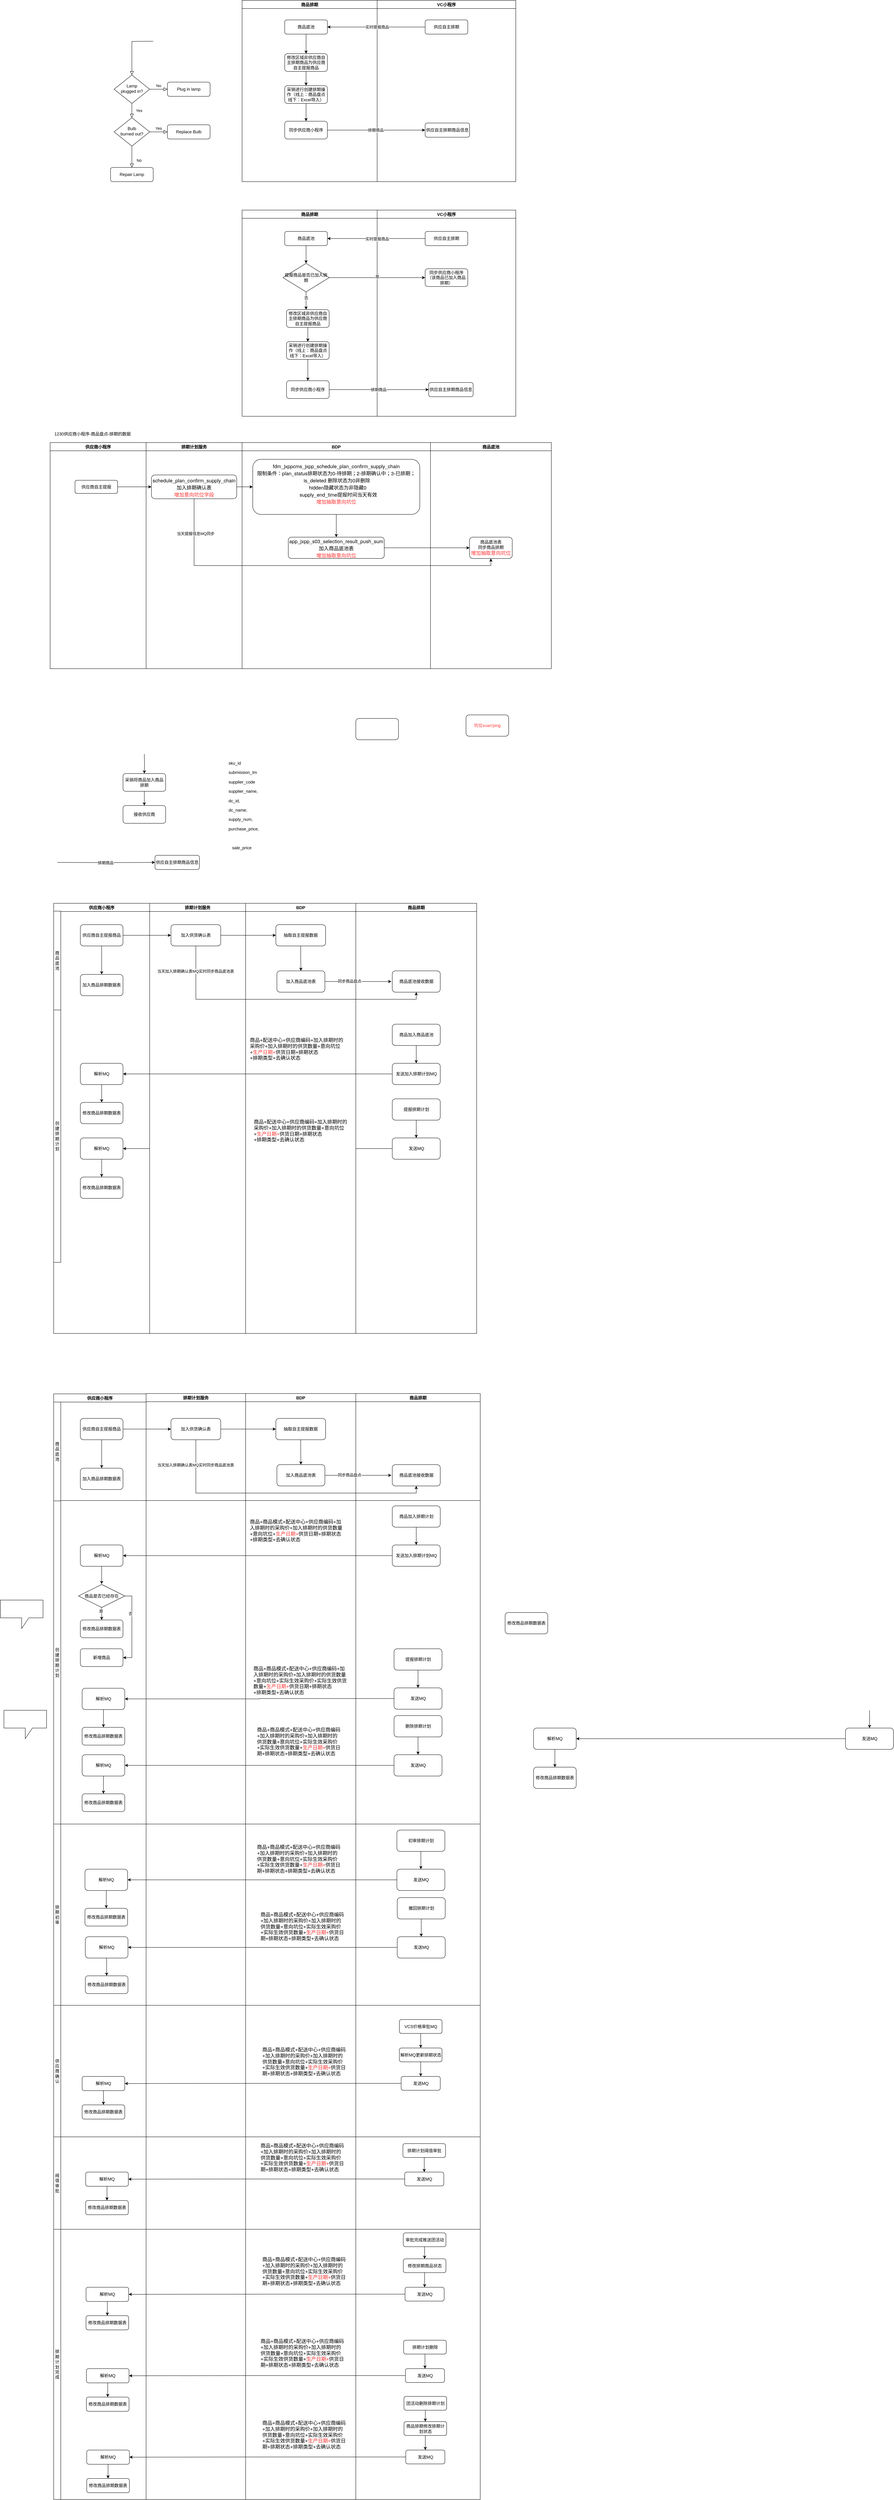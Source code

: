 <mxfile version="15.9.1" type="github">
  <diagram id="C5RBs43oDa-KdzZeNtuy" name="Page-1">
    <mxGraphModel dx="2893" dy="1154" grid="1" gridSize="10" guides="1" tooltips="1" connect="1" arrows="0" fold="1" page="1" pageScale="1" pageWidth="827" pageHeight="1169" math="0" shadow="0">
      <root>
        <mxCell id="WIyWlLk6GJQsqaUBKTNV-0" />
        <mxCell id="WIyWlLk6GJQsqaUBKTNV-1" parent="WIyWlLk6GJQsqaUBKTNV-0" />
        <mxCell id="3kLIK0iL_TZrR1ylsM3c-5" value="商品排期" style="swimlane;swimlaneFillColor=#FFFFFF;" vertex="1" parent="WIyWlLk6GJQsqaUBKTNV-1">
          <mxGeometry x="190" y="4429" width="350" height="3111" as="geometry" />
        </mxCell>
        <mxCell id="3kLIK0iL_TZrR1ylsM3c-60" style="edgeStyle=orthogonalEdgeStyle;rounded=0;orthogonalLoop=1;jettySize=auto;html=1;exitX=0.5;exitY=1;exitDx=0;exitDy=0;entryX=0.5;entryY=0;entryDx=0;entryDy=0;" edge="1" parent="3kLIK0iL_TZrR1ylsM3c-5" source="3kLIK0iL_TZrR1ylsM3c-28" target="3kLIK0iL_TZrR1ylsM3c-59">
          <mxGeometry relative="1" as="geometry" />
        </mxCell>
        <mxCell id="3kLIK0iL_TZrR1ylsM3c-28" value="提报排期计划" style="rounded=1;whiteSpace=wrap;html=1;fontColor=#000000;" vertex="1" parent="3kLIK0iL_TZrR1ylsM3c-5">
          <mxGeometry x="107.5" y="718" width="135" height="60" as="geometry" />
        </mxCell>
        <mxCell id="3kLIK0iL_TZrR1ylsM3c-59" value="发送MQ" style="rounded=1;whiteSpace=wrap;html=1;fontColor=#000000;" vertex="1" parent="3kLIK0iL_TZrR1ylsM3c-5">
          <mxGeometry x="107.5" y="828" width="135" height="60" as="geometry" />
        </mxCell>
        <mxCell id="3kLIK0iL_TZrR1ylsM3c-107" style="edgeStyle=orthogonalEdgeStyle;rounded=0;orthogonalLoop=1;jettySize=auto;html=1;exitX=0.5;exitY=1;exitDx=0;exitDy=0;endArrow=classic;endFill=1;" edge="1" parent="3kLIK0iL_TZrR1ylsM3c-5" source="3kLIK0iL_TZrR1ylsM3c-105" target="3kLIK0iL_TZrR1ylsM3c-106">
          <mxGeometry relative="1" as="geometry" />
        </mxCell>
        <mxCell id="3kLIK0iL_TZrR1ylsM3c-105" value="VCS价格审批MQ" style="rounded=1;whiteSpace=wrap;html=1;fillColor=#FFFFFF;" vertex="1" parent="3kLIK0iL_TZrR1ylsM3c-5">
          <mxGeometry x="122.5" y="1761" width="120" height="39" as="geometry" />
        </mxCell>
        <mxCell id="3kLIK0iL_TZrR1ylsM3c-109" style="edgeStyle=orthogonalEdgeStyle;rounded=0;orthogonalLoop=1;jettySize=auto;html=1;exitX=0.5;exitY=1;exitDx=0;exitDy=0;entryX=0.5;entryY=0;entryDx=0;entryDy=0;endArrow=classic;endFill=1;" edge="1" parent="3kLIK0iL_TZrR1ylsM3c-5" source="3kLIK0iL_TZrR1ylsM3c-106" target="3kLIK0iL_TZrR1ylsM3c-108">
          <mxGeometry relative="1" as="geometry" />
        </mxCell>
        <mxCell id="3kLIK0iL_TZrR1ylsM3c-106" value="解析MQ更新排期状态" style="rounded=1;whiteSpace=wrap;html=1;fontColor=#000000;" vertex="1" parent="3kLIK0iL_TZrR1ylsM3c-5">
          <mxGeometry x="122.5" y="1841" width="120" height="39" as="geometry" />
        </mxCell>
        <mxCell id="3kLIK0iL_TZrR1ylsM3c-108" value="发送MQ" style="rounded=1;whiteSpace=wrap;html=1;fontColor=#000000;" vertex="1" parent="3kLIK0iL_TZrR1ylsM3c-5">
          <mxGeometry x="127.5" y="1921" width="110" height="39" as="geometry" />
        </mxCell>
        <mxCell id="3kLIK0iL_TZrR1ylsM3c-162" value="审批完成推送团活动" style="rounded=1;whiteSpace=wrap;html=1;fontColor=#000000;" vertex="1" parent="3kLIK0iL_TZrR1ylsM3c-5">
          <mxGeometry x="133.5" y="2361" width="120" height="39" as="geometry" />
        </mxCell>
        <mxCell id="3kLIK0iL_TZrR1ylsM3c-184" value="团活动删除排期计划" style="rounded=1;whiteSpace=wrap;html=1;fontColor=#000000;" vertex="1" parent="3kLIK0iL_TZrR1ylsM3c-5">
          <mxGeometry x="135.5" y="2821" width="120" height="39" as="geometry" />
        </mxCell>
        <mxCell id="jr9n-zVGgBYkObFRDwpK-24" value="供应商小程序" style="swimlane;swimlaneFillColor=default;" parent="WIyWlLk6GJQsqaUBKTNV-1" vertex="1">
          <mxGeometry x="-660" y="3050" width="270" height="1210" as="geometry" />
        </mxCell>
        <mxCell id="jr9n-zVGgBYkObFRDwpK-55" style="edgeStyle=orthogonalEdgeStyle;rounded=0;orthogonalLoop=1;jettySize=auto;html=1;exitX=0.5;exitY=1;exitDx=0;exitDy=0;entryX=0.5;entryY=0;entryDx=0;entryDy=0;fontColor=#000000;" parent="jr9n-zVGgBYkObFRDwpK-24" source="jr9n-zVGgBYkObFRDwpK-38" target="jr9n-zVGgBYkObFRDwpK-54" edge="1">
          <mxGeometry relative="1" as="geometry" />
        </mxCell>
        <mxCell id="jr9n-zVGgBYkObFRDwpK-38" value="供应商自主提报商品" style="rounded=1;whiteSpace=wrap;html=1;fontColor=#000000;" parent="jr9n-zVGgBYkObFRDwpK-24" vertex="1">
          <mxGeometry x="75" y="60" width="120" height="60" as="geometry" />
        </mxCell>
        <mxCell id="jr9n-zVGgBYkObFRDwpK-42" value="商品底池" style="rounded=0;whiteSpace=wrap;html=1;fontColor=#000000;" parent="jr9n-zVGgBYkObFRDwpK-24" vertex="1">
          <mxGeometry y="22" width="20" height="278" as="geometry" />
        </mxCell>
        <mxCell id="jr9n-zVGgBYkObFRDwpK-52" value="创建排期计划" style="rounded=0;whiteSpace=wrap;html=1;fontColor=#000000;" parent="jr9n-zVGgBYkObFRDwpK-24" vertex="1">
          <mxGeometry y="300" width="20" height="710" as="geometry" />
        </mxCell>
        <mxCell id="jr9n-zVGgBYkObFRDwpK-54" value="加入商品排期数据表" style="rounded=1;whiteSpace=wrap;html=1;fontColor=#000000;" parent="jr9n-zVGgBYkObFRDwpK-24" vertex="1">
          <mxGeometry x="75" y="200" width="120" height="60" as="geometry" />
        </mxCell>
        <mxCell id="jr9n-zVGgBYkObFRDwpK-65" style="edgeStyle=orthogonalEdgeStyle;rounded=0;orthogonalLoop=1;jettySize=auto;html=1;exitX=0.5;exitY=1;exitDx=0;exitDy=0;entryX=0.5;entryY=0;entryDx=0;entryDy=0;fontSize=14;fontColor=#000000;" parent="jr9n-zVGgBYkObFRDwpK-24" source="jr9n-zVGgBYkObFRDwpK-57" target="jr9n-zVGgBYkObFRDwpK-64" edge="1">
          <mxGeometry relative="1" as="geometry" />
        </mxCell>
        <mxCell id="jr9n-zVGgBYkObFRDwpK-57" value="解析MQ" style="rounded=1;whiteSpace=wrap;html=1;fontColor=#000000;" parent="jr9n-zVGgBYkObFRDwpK-24" vertex="1">
          <mxGeometry x="75" y="450" width="120" height="60" as="geometry" />
        </mxCell>
        <mxCell id="jr9n-zVGgBYkObFRDwpK-64" value="修改商品排期数据表" style="rounded=1;whiteSpace=wrap;html=1;fontColor=#000000;" parent="jr9n-zVGgBYkObFRDwpK-24" vertex="1">
          <mxGeometry x="75" y="560" width="120" height="60" as="geometry" />
        </mxCell>
        <mxCell id="jr9n-zVGgBYkObFRDwpK-32" value="商品排期" style="swimlane;swimlaneFillColor=default;" parent="WIyWlLk6GJQsqaUBKTNV-1" vertex="1">
          <mxGeometry x="190" y="3050" width="340" height="1210" as="geometry" />
        </mxCell>
        <mxCell id="jr9n-zVGgBYkObFRDwpK-46" value="商品底池接收数据" style="rounded=1;whiteSpace=wrap;html=1;fontColor=#000000;" parent="jr9n-zVGgBYkObFRDwpK-32" vertex="1">
          <mxGeometry x="102.5" y="190" width="135" height="60" as="geometry" />
        </mxCell>
        <mxCell id="jr9n-zVGgBYkObFRDwpK-60" style="edgeStyle=orthogonalEdgeStyle;rounded=0;orthogonalLoop=1;jettySize=auto;html=1;exitX=0.5;exitY=1;exitDx=0;exitDy=0;fontColor=#000000;" parent="jr9n-zVGgBYkObFRDwpK-32" source="jr9n-zVGgBYkObFRDwpK-56" target="jr9n-zVGgBYkObFRDwpK-59" edge="1">
          <mxGeometry relative="1" as="geometry" />
        </mxCell>
        <mxCell id="jr9n-zVGgBYkObFRDwpK-56" value="商品加入商品底池" style="rounded=1;whiteSpace=wrap;html=1;fontColor=#000000;" parent="jr9n-zVGgBYkObFRDwpK-32" vertex="1">
          <mxGeometry x="102.5" y="340" width="135" height="60" as="geometry" />
        </mxCell>
        <mxCell id="jr9n-zVGgBYkObFRDwpK-59" value="发送加入排期计划MQ" style="rounded=1;whiteSpace=wrap;html=1;fontColor=#000000;" parent="jr9n-zVGgBYkObFRDwpK-32" vertex="1">
          <mxGeometry x="102.5" y="450" width="135" height="60" as="geometry" />
        </mxCell>
        <mxCell id="jr9n-zVGgBYkObFRDwpK-67" value="解析MQ" style="rounded=1;whiteSpace=wrap;html=1;fontColor=#000000;" parent="jr9n-zVGgBYkObFRDwpK-32" vertex="1">
          <mxGeometry x="-775" y="660" width="120" height="60" as="geometry" />
        </mxCell>
        <mxCell id="jr9n-zVGgBYkObFRDwpK-68" value="修改商品排期数据表" style="rounded=1;whiteSpace=wrap;html=1;fontColor=#000000;" parent="jr9n-zVGgBYkObFRDwpK-32" vertex="1">
          <mxGeometry x="-775" y="770" width="120" height="60" as="geometry" />
        </mxCell>
        <mxCell id="jr9n-zVGgBYkObFRDwpK-66" style="edgeStyle=orthogonalEdgeStyle;rounded=0;orthogonalLoop=1;jettySize=auto;html=1;exitX=0.5;exitY=1;exitDx=0;exitDy=0;entryX=0.5;entryY=0;entryDx=0;entryDy=0;fontSize=14;fontColor=#000000;" parent="jr9n-zVGgBYkObFRDwpK-32" source="jr9n-zVGgBYkObFRDwpK-67" target="jr9n-zVGgBYkObFRDwpK-68" edge="1">
          <mxGeometry relative="1" as="geometry" />
        </mxCell>
        <mxCell id="jr9n-zVGgBYkObFRDwpK-70" value="提报排期计划" style="rounded=1;whiteSpace=wrap;html=1;fontColor=#000000;" parent="jr9n-zVGgBYkObFRDwpK-32" vertex="1">
          <mxGeometry x="102.5" y="550" width="135" height="60" as="geometry" />
        </mxCell>
        <mxCell id="jr9n-zVGgBYkObFRDwpK-71" value="发送MQ" style="rounded=1;whiteSpace=wrap;html=1;fontColor=#000000;" parent="jr9n-zVGgBYkObFRDwpK-32" vertex="1">
          <mxGeometry x="102.5" y="660" width="135" height="60" as="geometry" />
        </mxCell>
        <mxCell id="jr9n-zVGgBYkObFRDwpK-69" style="edgeStyle=orthogonalEdgeStyle;rounded=0;orthogonalLoop=1;jettySize=auto;html=1;exitX=0.5;exitY=1;exitDx=0;exitDy=0;fontColor=#000000;" parent="jr9n-zVGgBYkObFRDwpK-32" source="jr9n-zVGgBYkObFRDwpK-70" target="jr9n-zVGgBYkObFRDwpK-71" edge="1">
          <mxGeometry relative="1" as="geometry" />
        </mxCell>
        <mxCell id="jr9n-zVGgBYkObFRDwpK-72" style="edgeStyle=orthogonalEdgeStyle;rounded=0;orthogonalLoop=1;jettySize=auto;html=1;exitX=0;exitY=0.5;exitDx=0;exitDy=0;entryX=1;entryY=0.5;entryDx=0;entryDy=0;fontColor=#000000;" parent="jr9n-zVGgBYkObFRDwpK-32" source="jr9n-zVGgBYkObFRDwpK-71" target="jr9n-zVGgBYkObFRDwpK-67" edge="1">
          <mxGeometry relative="1" as="geometry" />
        </mxCell>
        <mxCell id="jr9n-zVGgBYkObFRDwpK-28" value="BDP" style="swimlane;swimlaneFillColor=default;" parent="WIyWlLk6GJQsqaUBKTNV-1" vertex="1">
          <mxGeometry x="-120" y="3050" width="310" height="1210" as="geometry" />
        </mxCell>
        <mxCell id="jr9n-zVGgBYkObFRDwpK-44" style="edgeStyle=orthogonalEdgeStyle;rounded=0;orthogonalLoop=1;jettySize=auto;html=1;exitX=0.5;exitY=1;exitDx=0;exitDy=0;entryX=0.5;entryY=0;entryDx=0;entryDy=0;fontColor=#000000;" parent="jr9n-zVGgBYkObFRDwpK-28" source="jr9n-zVGgBYkObFRDwpK-41" target="jr9n-zVGgBYkObFRDwpK-43" edge="1">
          <mxGeometry relative="1" as="geometry" />
        </mxCell>
        <mxCell id="jr9n-zVGgBYkObFRDwpK-41" value="抽取自主提报数据" style="rounded=1;whiteSpace=wrap;html=1;fontColor=#000000;" parent="jr9n-zVGgBYkObFRDwpK-28" vertex="1">
          <mxGeometry x="85" y="60" width="140" height="60" as="geometry" />
        </mxCell>
        <mxCell id="jr9n-zVGgBYkObFRDwpK-43" value="加入商品底池表" style="rounded=1;whiteSpace=wrap;html=1;fontColor=#000000;" parent="jr9n-zVGgBYkObFRDwpK-28" vertex="1">
          <mxGeometry x="88" y="190" width="135" height="60" as="geometry" />
        </mxCell>
        <mxCell id="jr9n-zVGgBYkObFRDwpK-63" value="&lt;meta charset=&quot;utf-8&quot;&gt;&lt;span style=&quot;color: rgb(0, 0, 0); font-family: helvetica; font-size: 14px; font-style: normal; font-weight: 400; letter-spacing: normal; text-align: center; text-indent: 0px; text-transform: none; word-spacing: 0px; background-color: rgb(255, 255, 255); display: inline; float: none;&quot;&gt;商品+配送中心+供应商编码+加入排期时的采购价+加入排期时的供货数量+意向坑位+&lt;/span&gt;&lt;font color=&quot;#ff3333&quot; style=&quot;font-family: helvetica; font-size: 14px; font-style: normal; font-weight: 400; letter-spacing: normal; text-align: center; text-indent: 0px; text-transform: none; word-spacing: 0px;&quot;&gt;生产日期+&lt;/font&gt;&lt;span style=&quot;color: rgb(0, 0, 0); font-family: helvetica; font-size: 14px; font-style: normal; font-weight: 400; letter-spacing: normal; text-align: center; text-indent: 0px; text-transform: none; word-spacing: 0px; background-color: rgb(255, 255, 255); display: inline; float: none;&quot;&gt;供货日期+排期状态&lt;/span&gt;&lt;br style=&quot;color: rgb(0, 0, 0); font-family: helvetica; font-size: 14px; font-style: normal; font-weight: 400; letter-spacing: normal; text-align: center; text-indent: 0px; text-transform: none; word-spacing: 0px;&quot;&gt;&lt;span style=&quot;color: rgb(0, 0, 0); font-family: helvetica; font-size: 14px; font-style: normal; font-weight: 400; letter-spacing: normal; text-align: center; text-indent: 0px; text-transform: none; word-spacing: 0px; background-color: rgb(255, 255, 255); display: inline; float: none;&quot;&gt;+排期类型+去确认状态&lt;/span&gt;" style="text;whiteSpace=wrap;html=1;fontSize=14;fontColor=#000000;" parent="jr9n-zVGgBYkObFRDwpK-28" vertex="1">
          <mxGeometry x="10" y="370" width="270" height="70" as="geometry" />
        </mxCell>
        <mxCell id="jr9n-zVGgBYkObFRDwpK-73" value="&lt;meta charset=&quot;utf-8&quot;&gt;&lt;span style=&quot;color: rgb(0, 0, 0); font-family: helvetica; font-size: 14px; font-style: normal; font-weight: 400; letter-spacing: normal; text-align: center; text-indent: 0px; text-transform: none; word-spacing: 0px; background-color: rgb(255, 255, 255); display: inline; float: none;&quot;&gt;商品+配送中心+供应商编码+加入排期时的采购价+加入排期时的供货数量+意向坑位+&lt;/span&gt;&lt;font color=&quot;#ff3333&quot; style=&quot;font-family: helvetica; font-size: 14px; font-style: normal; font-weight: 400; letter-spacing: normal; text-align: center; text-indent: 0px; text-transform: none; word-spacing: 0px;&quot;&gt;生产日期+&lt;/font&gt;&lt;span style=&quot;color: rgb(0, 0, 0); font-family: helvetica; font-size: 14px; font-style: normal; font-weight: 400; letter-spacing: normal; text-align: center; text-indent: 0px; text-transform: none; word-spacing: 0px; background-color: rgb(255, 255, 255); display: inline; float: none;&quot;&gt;供货日期+排期状态&lt;/span&gt;&lt;br style=&quot;color: rgb(0, 0, 0); font-family: helvetica; font-size: 14px; font-style: normal; font-weight: 400; letter-spacing: normal; text-align: center; text-indent: 0px; text-transform: none; word-spacing: 0px;&quot;&gt;&lt;span style=&quot;color: rgb(0, 0, 0); font-family: helvetica; font-size: 14px; font-style: normal; font-weight: 400; letter-spacing: normal; text-align: center; text-indent: 0px; text-transform: none; word-spacing: 0px; background-color: rgb(255, 255, 255); display: inline; float: none;&quot;&gt;+排期类型+去确认状态&lt;/span&gt;" style="text;whiteSpace=wrap;html=1;fontSize=14;fontColor=#000000;" parent="jr9n-zVGgBYkObFRDwpK-28" vertex="1">
          <mxGeometry x="20.5" y="600" width="270" height="70" as="geometry" />
        </mxCell>
        <mxCell id="jr9n-zVGgBYkObFRDwpK-26" value="排期计划服务" style="swimlane;swimlaneFillColor=default;" parent="WIyWlLk6GJQsqaUBKTNV-1" vertex="1">
          <mxGeometry x="-390" y="3050" width="270" height="1210" as="geometry" />
        </mxCell>
        <mxCell id="jr9n-zVGgBYkObFRDwpK-36" value="加入供货确认表" style="rounded=1;whiteSpace=wrap;html=1;fontColor=#000000;" parent="jr9n-zVGgBYkObFRDwpK-26" vertex="1">
          <mxGeometry x="60" y="60" width="140" height="60" as="geometry" />
        </mxCell>
        <mxCell id="WIyWlLk6GJQsqaUBKTNV-2" value="" style="rounded=0;html=1;jettySize=auto;orthogonalLoop=1;fontSize=11;endArrow=block;endFill=0;endSize=8;strokeWidth=1;shadow=0;labelBackgroundColor=none;edgeStyle=orthogonalEdgeStyle;" parent="WIyWlLk6GJQsqaUBKTNV-1" target="WIyWlLk6GJQsqaUBKTNV-6" edge="1">
          <mxGeometry relative="1" as="geometry">
            <mxPoint x="-380" y="625" as="sourcePoint" />
          </mxGeometry>
        </mxCell>
        <mxCell id="WIyWlLk6GJQsqaUBKTNV-4" value="Yes" style="rounded=0;html=1;jettySize=auto;orthogonalLoop=1;fontSize=11;endArrow=block;endFill=0;endSize=8;strokeWidth=1;shadow=0;labelBackgroundColor=none;edgeStyle=orthogonalEdgeStyle;" parent="WIyWlLk6GJQsqaUBKTNV-1" source="WIyWlLk6GJQsqaUBKTNV-6" target="WIyWlLk6GJQsqaUBKTNV-10" edge="1">
          <mxGeometry y="20" relative="1" as="geometry">
            <mxPoint as="offset" />
          </mxGeometry>
        </mxCell>
        <mxCell id="WIyWlLk6GJQsqaUBKTNV-5" value="No" style="edgeStyle=orthogonalEdgeStyle;rounded=0;html=1;jettySize=auto;orthogonalLoop=1;fontSize=11;endArrow=block;endFill=0;endSize=8;strokeWidth=1;shadow=0;labelBackgroundColor=none;" parent="WIyWlLk6GJQsqaUBKTNV-1" source="WIyWlLk6GJQsqaUBKTNV-6" target="WIyWlLk6GJQsqaUBKTNV-7" edge="1">
          <mxGeometry y="10" relative="1" as="geometry">
            <mxPoint as="offset" />
          </mxGeometry>
        </mxCell>
        <mxCell id="WIyWlLk6GJQsqaUBKTNV-6" value="Lamp&lt;br&gt;plugged in?" style="rhombus;whiteSpace=wrap;html=1;shadow=0;fontFamily=Helvetica;fontSize=12;align=center;strokeWidth=1;spacing=6;spacingTop=-4;" parent="WIyWlLk6GJQsqaUBKTNV-1" vertex="1">
          <mxGeometry x="-490" y="720" width="100" height="80" as="geometry" />
        </mxCell>
        <mxCell id="WIyWlLk6GJQsqaUBKTNV-7" value="Plug in lamp" style="rounded=1;whiteSpace=wrap;html=1;fontSize=12;glass=0;strokeWidth=1;shadow=0;" parent="WIyWlLk6GJQsqaUBKTNV-1" vertex="1">
          <mxGeometry x="-340" y="740" width="120" height="40" as="geometry" />
        </mxCell>
        <mxCell id="WIyWlLk6GJQsqaUBKTNV-8" value="No" style="rounded=0;html=1;jettySize=auto;orthogonalLoop=1;fontSize=11;endArrow=block;endFill=0;endSize=8;strokeWidth=1;shadow=0;labelBackgroundColor=none;edgeStyle=orthogonalEdgeStyle;" parent="WIyWlLk6GJQsqaUBKTNV-1" source="WIyWlLk6GJQsqaUBKTNV-10" target="WIyWlLk6GJQsqaUBKTNV-11" edge="1">
          <mxGeometry x="0.333" y="20" relative="1" as="geometry">
            <mxPoint as="offset" />
          </mxGeometry>
        </mxCell>
        <mxCell id="WIyWlLk6GJQsqaUBKTNV-9" value="Yes" style="edgeStyle=orthogonalEdgeStyle;rounded=0;html=1;jettySize=auto;orthogonalLoop=1;fontSize=11;endArrow=block;endFill=0;endSize=8;strokeWidth=1;shadow=0;labelBackgroundColor=none;" parent="WIyWlLk6GJQsqaUBKTNV-1" source="WIyWlLk6GJQsqaUBKTNV-10" target="WIyWlLk6GJQsqaUBKTNV-12" edge="1">
          <mxGeometry y="10" relative="1" as="geometry">
            <mxPoint as="offset" />
          </mxGeometry>
        </mxCell>
        <mxCell id="WIyWlLk6GJQsqaUBKTNV-10" value="Bulb&lt;br&gt;burned out?" style="rhombus;whiteSpace=wrap;html=1;shadow=0;fontFamily=Helvetica;fontSize=12;align=center;strokeWidth=1;spacing=6;spacingTop=-4;" parent="WIyWlLk6GJQsqaUBKTNV-1" vertex="1">
          <mxGeometry x="-490" y="840" width="100" height="80" as="geometry" />
        </mxCell>
        <mxCell id="WIyWlLk6GJQsqaUBKTNV-11" value="Repair Lamp" style="rounded=1;whiteSpace=wrap;html=1;fontSize=12;glass=0;strokeWidth=1;shadow=0;" parent="WIyWlLk6GJQsqaUBKTNV-1" vertex="1">
          <mxGeometry x="-500" y="980" width="120" height="40" as="geometry" />
        </mxCell>
        <mxCell id="WIyWlLk6GJQsqaUBKTNV-12" value="Replace Bulb" style="rounded=1;whiteSpace=wrap;html=1;fontSize=12;glass=0;strokeWidth=1;shadow=0;" parent="WIyWlLk6GJQsqaUBKTNV-1" vertex="1">
          <mxGeometry x="-340" y="860" width="120" height="40" as="geometry" />
        </mxCell>
        <mxCell id="U8b0iDV6MjVTcAEfl4ah-0" value="商品排期" style="swimlane;fillColor=#FFFFFF;swimlaneFillColor=default;" parent="WIyWlLk6GJQsqaUBKTNV-1" vertex="1">
          <mxGeometry x="-130" y="510" width="380" height="510" as="geometry" />
        </mxCell>
        <mxCell id="U8b0iDV6MjVTcAEfl4ah-10" value="" style="edgeStyle=orthogonalEdgeStyle;rounded=0;orthogonalLoop=1;jettySize=auto;html=1;" parent="U8b0iDV6MjVTcAEfl4ah-0" source="U8b0iDV6MjVTcAEfl4ah-4" target="U8b0iDV6MjVTcAEfl4ah-9" edge="1">
          <mxGeometry relative="1" as="geometry" />
        </mxCell>
        <mxCell id="U8b0iDV6MjVTcAEfl4ah-4" value="商品底池" style="rounded=1;whiteSpace=wrap;html=1;fontSize=12;glass=0;strokeWidth=1;shadow=0;" parent="U8b0iDV6MjVTcAEfl4ah-0" vertex="1">
          <mxGeometry x="120" y="55" width="120" height="40" as="geometry" />
        </mxCell>
        <mxCell id="U8b0iDV6MjVTcAEfl4ah-12" value="" style="edgeStyle=orthogonalEdgeStyle;rounded=0;orthogonalLoop=1;jettySize=auto;html=1;" parent="U8b0iDV6MjVTcAEfl4ah-0" source="U8b0iDV6MjVTcAEfl4ah-9" target="U8b0iDV6MjVTcAEfl4ah-11" edge="1">
          <mxGeometry relative="1" as="geometry" />
        </mxCell>
        <mxCell id="U8b0iDV6MjVTcAEfl4ah-9" value="修改区域非供应商自主排期商品为供应商自主提报商品" style="rounded=1;whiteSpace=wrap;html=1;fontSize=12;glass=0;strokeWidth=1;shadow=0;" parent="U8b0iDV6MjVTcAEfl4ah-0" vertex="1">
          <mxGeometry x="120" y="150" width="120" height="50" as="geometry" />
        </mxCell>
        <mxCell id="U8b0iDV6MjVTcAEfl4ah-16" value="" style="edgeStyle=orthogonalEdgeStyle;rounded=0;orthogonalLoop=1;jettySize=auto;html=1;" parent="U8b0iDV6MjVTcAEfl4ah-0" source="U8b0iDV6MjVTcAEfl4ah-11" target="U8b0iDV6MjVTcAEfl4ah-15" edge="1">
          <mxGeometry relative="1" as="geometry" />
        </mxCell>
        <mxCell id="U8b0iDV6MjVTcAEfl4ah-11" value="采销进行创建排期操作（线上：商品盘点&lt;br&gt;线下：Excel导入）" style="rounded=1;whiteSpace=wrap;html=1;fontSize=12;glass=0;strokeWidth=1;shadow=0;" parent="U8b0iDV6MjVTcAEfl4ah-0" vertex="1">
          <mxGeometry x="120" y="240" width="120" height="50" as="geometry" />
        </mxCell>
        <mxCell id="U8b0iDV6MjVTcAEfl4ah-15" value="同步供应商小程序" style="rounded=1;whiteSpace=wrap;html=1;fontSize=12;glass=0;strokeWidth=1;shadow=0;" parent="U8b0iDV6MjVTcAEfl4ah-0" vertex="1">
          <mxGeometry x="120" y="340" width="120" height="50" as="geometry" />
        </mxCell>
        <mxCell id="U8b0iDV6MjVTcAEfl4ah-1" value="VC小程序" style="swimlane;fillColor=#FFFFFF;swimlaneFillColor=default;" parent="WIyWlLk6GJQsqaUBKTNV-1" vertex="1">
          <mxGeometry x="250" y="510" width="390" height="510" as="geometry" />
        </mxCell>
        <mxCell id="U8b0iDV6MjVTcAEfl4ah-5" value="供应自主排期" style="rounded=1;whiteSpace=wrap;html=1;fontSize=12;glass=0;strokeWidth=1;shadow=0;" parent="U8b0iDV6MjVTcAEfl4ah-1" vertex="1">
          <mxGeometry x="135" y="55" width="120" height="40" as="geometry" />
        </mxCell>
        <mxCell id="U8b0iDV6MjVTcAEfl4ah-13" value="供应自主排期商品信息" style="rounded=1;whiteSpace=wrap;html=1;fontSize=12;glass=0;strokeWidth=1;shadow=0;" parent="U8b0iDV6MjVTcAEfl4ah-1" vertex="1">
          <mxGeometry x="135" y="345" width="125" height="40" as="geometry" />
        </mxCell>
        <mxCell id="U8b0iDV6MjVTcAEfl4ah-6" style="edgeStyle=orthogonalEdgeStyle;rounded=0;orthogonalLoop=1;jettySize=auto;html=1;entryX=1;entryY=0.5;entryDx=0;entryDy=0;" parent="WIyWlLk6GJQsqaUBKTNV-1" source="U8b0iDV6MjVTcAEfl4ah-5" target="U8b0iDV6MjVTcAEfl4ah-4" edge="1">
          <mxGeometry relative="1" as="geometry" />
        </mxCell>
        <mxCell id="U8b0iDV6MjVTcAEfl4ah-8" value="实时提报商品" style="edgeLabel;html=1;align=center;verticalAlign=middle;resizable=0;points=[];" parent="U8b0iDV6MjVTcAEfl4ah-6" vertex="1" connectable="0">
          <mxGeometry x="0.418" y="-2" relative="1" as="geometry">
            <mxPoint x="60" y="2" as="offset" />
          </mxGeometry>
        </mxCell>
        <mxCell id="U8b0iDV6MjVTcAEfl4ah-17" style="edgeStyle=orthogonalEdgeStyle;rounded=0;orthogonalLoop=1;jettySize=auto;html=1;entryX=0;entryY=0.5;entryDx=0;entryDy=0;" parent="WIyWlLk6GJQsqaUBKTNV-1" source="U8b0iDV6MjVTcAEfl4ah-15" target="U8b0iDV6MjVTcAEfl4ah-13" edge="1">
          <mxGeometry relative="1" as="geometry" />
        </mxCell>
        <mxCell id="U8b0iDV6MjVTcAEfl4ah-18" value="排期商品" style="edgeLabel;html=1;align=center;verticalAlign=middle;resizable=0;points=[];" parent="U8b0iDV6MjVTcAEfl4ah-17" vertex="1" connectable="0">
          <mxGeometry x="-0.011" relative="1" as="geometry">
            <mxPoint as="offset" />
          </mxGeometry>
        </mxCell>
        <mxCell id="U8b0iDV6MjVTcAEfl4ah-19" value="商品排期" style="swimlane;fillColor=#FFFFFF;swimlaneFillColor=default;" parent="WIyWlLk6GJQsqaUBKTNV-1" vertex="1">
          <mxGeometry x="-130" y="1100" width="380" height="580" as="geometry" />
        </mxCell>
        <mxCell id="U8b0iDV6MjVTcAEfl4ah-53" value="" style="edgeStyle=orthogonalEdgeStyle;rounded=0;orthogonalLoop=1;jettySize=auto;html=1;" parent="U8b0iDV6MjVTcAEfl4ah-19" source="U8b0iDV6MjVTcAEfl4ah-21" target="U8b0iDV6MjVTcAEfl4ah-43" edge="1">
          <mxGeometry relative="1" as="geometry" />
        </mxCell>
        <mxCell id="U8b0iDV6MjVTcAEfl4ah-21" value="商品底池" style="rounded=1;whiteSpace=wrap;html=1;fontSize=12;glass=0;strokeWidth=1;shadow=0;" parent="U8b0iDV6MjVTcAEfl4ah-19" vertex="1">
          <mxGeometry x="120" y="60" width="120" height="40" as="geometry" />
        </mxCell>
        <mxCell id="U8b0iDV6MjVTcAEfl4ah-41" value="" style="edgeStyle=orthogonalEdgeStyle;rounded=0;orthogonalLoop=1;jettySize=auto;html=1;" parent="U8b0iDV6MjVTcAEfl4ah-19" edge="1">
          <mxGeometry relative="1" as="geometry">
            <mxPoint x="180" y="200" as="sourcePoint" />
            <mxPoint x="180" y="280" as="targetPoint" />
          </mxGeometry>
        </mxCell>
        <mxCell id="U8b0iDV6MjVTcAEfl4ah-57" value="否" style="edgeLabel;html=1;align=center;verticalAlign=middle;resizable=0;points=[];" parent="U8b0iDV6MjVTcAEfl4ah-41" vertex="1" connectable="0">
          <mxGeometry x="0.175" relative="1" as="geometry">
            <mxPoint as="offset" />
          </mxGeometry>
        </mxCell>
        <mxCell id="U8b0iDV6MjVTcAEfl4ah-43" value="提报商品是否已加入排期" style="rhombus;whiteSpace=wrap;html=1;fillColor=#FFFFFF;gradientColor=none;" parent="U8b0iDV6MjVTcAEfl4ah-19" vertex="1">
          <mxGeometry x="115" y="150" width="130" height="80" as="geometry" />
        </mxCell>
        <mxCell id="U8b0iDV6MjVTcAEfl4ah-60" value="" style="edgeStyle=orthogonalEdgeStyle;rounded=0;orthogonalLoop=1;jettySize=auto;html=1;" parent="U8b0iDV6MjVTcAEfl4ah-19" source="U8b0iDV6MjVTcAEfl4ah-58" target="U8b0iDV6MjVTcAEfl4ah-59" edge="1">
          <mxGeometry relative="1" as="geometry" />
        </mxCell>
        <mxCell id="U8b0iDV6MjVTcAEfl4ah-58" value="修改区域非供应商自主排期商品为供应商自主提报商品" style="rounded=1;whiteSpace=wrap;html=1;fontSize=12;glass=0;strokeWidth=1;shadow=0;" parent="U8b0iDV6MjVTcAEfl4ah-19" vertex="1">
          <mxGeometry x="125" y="280" width="120" height="50" as="geometry" />
        </mxCell>
        <mxCell id="U8b0iDV6MjVTcAEfl4ah-59" value="采销进行创建排期操作（线上：商品盘点&lt;br&gt;线下：Excel导入）" style="rounded=1;whiteSpace=wrap;html=1;fontSize=12;glass=0;strokeWidth=1;shadow=0;" parent="U8b0iDV6MjVTcAEfl4ah-19" vertex="1">
          <mxGeometry x="125" y="370" width="120" height="50" as="geometry" />
        </mxCell>
        <mxCell id="U8b0iDV6MjVTcAEfl4ah-27" value="VC小程序" style="swimlane;fillColor=#FFFFFF;swimlaneFillColor=default;" parent="WIyWlLk6GJQsqaUBKTNV-1" vertex="1">
          <mxGeometry x="250" y="1100" width="390" height="580" as="geometry" />
        </mxCell>
        <mxCell id="U8b0iDV6MjVTcAEfl4ah-34" value="供应自主排期" style="rounded=1;whiteSpace=wrap;html=1;fontSize=12;glass=0;strokeWidth=1;shadow=0;" parent="U8b0iDV6MjVTcAEfl4ah-27" vertex="1">
          <mxGeometry x="135" y="60" width="120" height="40" as="geometry" />
        </mxCell>
        <mxCell id="U8b0iDV6MjVTcAEfl4ah-35" style="edgeStyle=orthogonalEdgeStyle;rounded=0;orthogonalLoop=1;jettySize=auto;html=1;entryX=1;entryY=0.5;entryDx=0;entryDy=0;" parent="U8b0iDV6MjVTcAEfl4ah-27" source="U8b0iDV6MjVTcAEfl4ah-34" edge="1">
          <mxGeometry relative="1" as="geometry">
            <mxPoint x="-140" y="80" as="targetPoint" />
          </mxGeometry>
        </mxCell>
        <mxCell id="U8b0iDV6MjVTcAEfl4ah-36" value="实时提报商品" style="edgeLabel;html=1;align=center;verticalAlign=middle;resizable=0;points=[];" parent="U8b0iDV6MjVTcAEfl4ah-35" vertex="1" connectable="0">
          <mxGeometry x="0.418" y="-2" relative="1" as="geometry">
            <mxPoint x="60" y="2" as="offset" />
          </mxGeometry>
        </mxCell>
        <mxCell id="U8b0iDV6MjVTcAEfl4ah-54" value="同步供应商小程序&lt;br&gt;（该商品已加入商品排期）" style="rounded=1;whiteSpace=wrap;html=1;fontSize=12;glass=0;strokeWidth=1;shadow=0;" parent="U8b0iDV6MjVTcAEfl4ah-27" vertex="1">
          <mxGeometry x="135" y="165" width="120" height="50" as="geometry" />
        </mxCell>
        <mxCell id="U8b0iDV6MjVTcAEfl4ah-61" value="同步供应商小程序" style="rounded=1;whiteSpace=wrap;html=1;fontSize=12;glass=0;strokeWidth=1;shadow=0;" parent="U8b0iDV6MjVTcAEfl4ah-27" vertex="1">
          <mxGeometry x="-255" y="480" width="120" height="50" as="geometry" />
        </mxCell>
        <mxCell id="U8b0iDV6MjVTcAEfl4ah-62" value="供应自主排期商品信息" style="rounded=1;whiteSpace=wrap;html=1;fontSize=12;glass=0;strokeWidth=1;shadow=0;" parent="U8b0iDV6MjVTcAEfl4ah-27" vertex="1">
          <mxGeometry x="145" y="485" width="125" height="40" as="geometry" />
        </mxCell>
        <mxCell id="U8b0iDV6MjVTcAEfl4ah-63" style="edgeStyle=orthogonalEdgeStyle;rounded=0;orthogonalLoop=1;jettySize=auto;html=1;entryX=0;entryY=0.5;entryDx=0;entryDy=0;" parent="U8b0iDV6MjVTcAEfl4ah-27" source="U8b0iDV6MjVTcAEfl4ah-61" target="U8b0iDV6MjVTcAEfl4ah-62" edge="1">
          <mxGeometry relative="1" as="geometry" />
        </mxCell>
        <mxCell id="U8b0iDV6MjVTcAEfl4ah-64" value="排期商品" style="edgeLabel;html=1;align=center;verticalAlign=middle;resizable=0;points=[];" parent="U8b0iDV6MjVTcAEfl4ah-63" vertex="1" connectable="0">
          <mxGeometry x="-0.011" relative="1" as="geometry">
            <mxPoint as="offset" />
          </mxGeometry>
        </mxCell>
        <mxCell id="U8b0iDV6MjVTcAEfl4ah-37" value="供应自主排期商品信息" style="rounded=1;whiteSpace=wrap;html=1;fontSize=12;glass=0;strokeWidth=1;shadow=0;" parent="WIyWlLk6GJQsqaUBKTNV-1" vertex="1">
          <mxGeometry x="-375" y="2915" width="125" height="40" as="geometry" />
        </mxCell>
        <mxCell id="U8b0iDV6MjVTcAEfl4ah-38" style="edgeStyle=orthogonalEdgeStyle;rounded=0;orthogonalLoop=1;jettySize=auto;html=1;entryX=0;entryY=0.5;entryDx=0;entryDy=0;" parent="WIyWlLk6GJQsqaUBKTNV-1" target="U8b0iDV6MjVTcAEfl4ah-37" edge="1">
          <mxGeometry relative="1" as="geometry">
            <mxPoint x="-650" y="2935" as="sourcePoint" />
          </mxGeometry>
        </mxCell>
        <mxCell id="U8b0iDV6MjVTcAEfl4ah-39" value="排期商品" style="edgeLabel;html=1;align=center;verticalAlign=middle;resizable=0;points=[];" parent="U8b0iDV6MjVTcAEfl4ah-38" vertex="1" connectable="0">
          <mxGeometry x="-0.011" relative="1" as="geometry">
            <mxPoint as="offset" />
          </mxGeometry>
        </mxCell>
        <mxCell id="U8b0iDV6MjVTcAEfl4ah-49" value="" style="edgeStyle=orthogonalEdgeStyle;rounded=0;orthogonalLoop=1;jettySize=auto;html=1;" parent="WIyWlLk6GJQsqaUBKTNV-1" target="U8b0iDV6MjVTcAEfl4ah-51" edge="1">
          <mxGeometry relative="1" as="geometry">
            <mxPoint x="-405" y="2630" as="sourcePoint" />
          </mxGeometry>
        </mxCell>
        <mxCell id="U8b0iDV6MjVTcAEfl4ah-50" value="" style="edgeStyle=orthogonalEdgeStyle;rounded=0;orthogonalLoop=1;jettySize=auto;html=1;" parent="WIyWlLk6GJQsqaUBKTNV-1" source="U8b0iDV6MjVTcAEfl4ah-51" edge="1">
          <mxGeometry relative="1" as="geometry">
            <mxPoint x="-405" y="2775" as="targetPoint" />
          </mxGeometry>
        </mxCell>
        <mxCell id="U8b0iDV6MjVTcAEfl4ah-51" value="采销将商品加入商品排期" style="rounded=1;whiteSpace=wrap;html=1;fontSize=12;glass=0;strokeWidth=1;shadow=0;" parent="WIyWlLk6GJQsqaUBKTNV-1" vertex="1">
          <mxGeometry x="-465" y="2685" width="120" height="50" as="geometry" />
        </mxCell>
        <mxCell id="U8b0iDV6MjVTcAEfl4ah-52" value="接收供应商" style="rounded=1;whiteSpace=wrap;html=1;fontSize=12;glass=0;strokeWidth=1;shadow=0;" parent="WIyWlLk6GJQsqaUBKTNV-1" vertex="1">
          <mxGeometry x="-465" y="2775" width="120" height="50" as="geometry" />
        </mxCell>
        <mxCell id="U8b0iDV6MjVTcAEfl4ah-55" style="edgeStyle=orthogonalEdgeStyle;rounded=0;orthogonalLoop=1;jettySize=auto;html=1;entryX=0;entryY=0.5;entryDx=0;entryDy=0;" parent="WIyWlLk6GJQsqaUBKTNV-1" source="U8b0iDV6MjVTcAEfl4ah-43" target="U8b0iDV6MjVTcAEfl4ah-54" edge="1">
          <mxGeometry relative="1" as="geometry" />
        </mxCell>
        <mxCell id="U8b0iDV6MjVTcAEfl4ah-56" value="是" style="edgeLabel;html=1;align=center;verticalAlign=middle;resizable=0;points=[];" parent="U8b0iDV6MjVTcAEfl4ah-55" vertex="1" connectable="0">
          <mxGeometry x="-0.741" y="3" relative="1" as="geometry">
            <mxPoint x="100" as="offset" />
          </mxGeometry>
        </mxCell>
        <mxCell id="U8b0iDV6MjVTcAEfl4ah-65" value="" style="edgeStyle=orthogonalEdgeStyle;rounded=0;orthogonalLoop=1;jettySize=auto;html=1;" parent="WIyWlLk6GJQsqaUBKTNV-1" source="U8b0iDV6MjVTcAEfl4ah-59" target="U8b0iDV6MjVTcAEfl4ah-61" edge="1">
          <mxGeometry relative="1" as="geometry" />
        </mxCell>
        <mxCell id="jr9n-zVGgBYkObFRDwpK-0" value="&lt;p class=&quot;p1&quot;&gt;1230供应商小程序&lt;span class=&quot;s1&quot;&gt;-&lt;/span&gt;商品盘点&lt;span class=&quot;s1&quot;&gt;-&lt;/span&gt;排期的数据&lt;/p&gt;" style="text;whiteSpace=wrap;html=1;" parent="WIyWlLk6GJQsqaUBKTNV-1" vertex="1">
          <mxGeometry x="-660" y="1704" width="240" height="50" as="geometry" />
        </mxCell>
        <mxCell id="jr9n-zVGgBYkObFRDwpK-1" value="供应商小程序" style="swimlane;swimlaneFillColor=default;" parent="WIyWlLk6GJQsqaUBKTNV-1" vertex="1">
          <mxGeometry x="-670" y="1754" width="270" height="636" as="geometry" />
        </mxCell>
        <mxCell id="jr9n-zVGgBYkObFRDwpK-6" value="&lt;span style=&quot;font-family: &amp;#34;helvetica&amp;#34;&quot;&gt;供应商自主提报&lt;/span&gt;" style="rounded=1;whiteSpace=wrap;html=1;" parent="jr9n-zVGgBYkObFRDwpK-1" vertex="1">
          <mxGeometry x="70" y="106" width="120" height="37" as="geometry" />
        </mxCell>
        <mxCell id="jr9n-zVGgBYkObFRDwpK-3" value="排期计划服务" style="swimlane;swimlaneFillColor=default;" parent="WIyWlLk6GJQsqaUBKTNV-1" vertex="1">
          <mxGeometry x="-400" y="1754" width="270" height="636" as="geometry" />
        </mxCell>
        <mxCell id="jr9n-zVGgBYkObFRDwpK-7" value="&lt;p class=&quot;p1&quot; style=&quot;margin: 0px ; font-stretch: normal ; font-size: 14px ; line-height: normal ; font-family: &amp;#34;helvetica neue&amp;#34;&quot;&gt;schedule_plan_confirm_supply_chain&lt;/p&gt;&lt;p class=&quot;p1&quot; style=&quot;margin: 0px ; font-stretch: normal ; font-size: 14px ; line-height: normal ; font-family: &amp;#34;helvetica neue&amp;#34;&quot;&gt;加入排期确认表&lt;/p&gt;&lt;p class=&quot;p1&quot; style=&quot;margin: 0px ; font-stretch: normal ; font-size: 14px ; line-height: normal ; font-family: &amp;#34;helvetica neue&amp;#34;&quot;&gt;&lt;font color=&quot;#ff3333&quot;&gt;增加意向坑位字段&lt;/font&gt;&lt;/p&gt;" style="rounded=1;whiteSpace=wrap;html=1;" parent="jr9n-zVGgBYkObFRDwpK-3" vertex="1">
          <mxGeometry x="15" y="91" width="240" height="67" as="geometry" />
        </mxCell>
        <mxCell id="jr9n-zVGgBYkObFRDwpK-4" value="BDP" style="swimlane;swimlaneFillColor=default;" parent="WIyWlLk6GJQsqaUBKTNV-1" vertex="1">
          <mxGeometry x="-130" y="1754" width="530" height="636" as="geometry" />
        </mxCell>
        <mxCell id="jr9n-zVGgBYkObFRDwpK-17" value="" style="edgeStyle=orthogonalEdgeStyle;rounded=0;orthogonalLoop=1;jettySize=auto;html=1;" parent="jr9n-zVGgBYkObFRDwpK-4" source="jr9n-zVGgBYkObFRDwpK-13" target="jr9n-zVGgBYkObFRDwpK-16" edge="1">
          <mxGeometry relative="1" as="geometry" />
        </mxCell>
        <mxCell id="jr9n-zVGgBYkObFRDwpK-13" value="&lt;p class=&quot;p1&quot; style=&quot;margin: 0px ; font-stretch: normal ; font-size: 14px ; line-height: normal ; font-family: &amp;#34;helvetica neue&amp;#34;&quot;&gt;fdm_jxppcms_jxpp_schedule_plan_confirm_supply_chain&lt;/p&gt;&lt;p class=&quot;p1&quot; style=&quot;margin: 0px ; font-stretch: normal ; font-size: 14px ; line-height: normal ; font-family: &amp;#34;helvetica neue&amp;#34;&quot;&gt;限制条件：&lt;span style=&quot;font-family: &amp;#34;helvetica neue&amp;#34;&quot;&gt;plan_status排期状态为&lt;/span&gt;&lt;span class=&quot;s1&quot; style=&quot;font-stretch: normal ; line-height: normal ; font-family: &amp;#34;helvetica neue&amp;#34;&quot;&gt;0-&lt;/span&gt;&lt;span style=&quot;font-family: &amp;#34;pingfang sc&amp;#34;&quot;&gt;待排期&lt;/span&gt;&lt;span style=&quot;font-family: &amp;#34;pingfang sc&amp;#34;&quot;&gt;；&lt;/span&gt;&lt;span class=&quot;s1&quot; style=&quot;font-stretch: normal ; line-height: normal ; font-family: &amp;#34;helvetica neue&amp;#34;&quot;&gt;2-&lt;/span&gt;&lt;span style=&quot;font-family: &amp;#34;pingfang sc&amp;#34;&quot;&gt;排期确认中；&lt;/span&gt;&lt;span class=&quot;s1&quot; style=&quot;font-stretch: normal ; line-height: normal ; font-family: &amp;#34;helvetica neue&amp;#34;&quot;&gt;3-&lt;/span&gt;&lt;span style=&quot;font-family: &amp;#34;pingfang sc&amp;#34;&quot;&gt;已排期；&lt;/span&gt;&lt;/p&gt;&lt;p class=&quot;p1&quot; style=&quot;margin: 0px ; font-stretch: normal ; font-size: 14px ; line-height: normal ; font-family: &amp;#34;helvetica neue&amp;#34;&quot;&gt;&amp;nbsp;is_deleted 删除状态为0非删除&lt;/p&gt;&lt;p class=&quot;p1&quot; style=&quot;margin: 0px ; font-stretch: normal ; font-size: 14px ; line-height: normal ; font-family: &amp;#34;helvetica neue&amp;#34;&quot;&gt;&lt;span class=&quot;Apple-converted-space&quot;&gt;&amp;nbsp;&amp;nbsp;&lt;/span&gt;hidden隐藏状态为非隐藏0&lt;/p&gt;&lt;p class=&quot;p1&quot; style=&quot;margin: 0px ; font-stretch: normal ; font-size: 14px ; line-height: normal ; font-family: &amp;#34;helvetica neue&amp;#34;&quot;&gt;&lt;span class=&quot;Apple-converted-space&quot;&gt;&amp;nbsp;&amp;nbsp; &lt;/span&gt;supply_end_time提报时间当天有效&lt;/p&gt;&lt;p class=&quot;p1&quot; style=&quot;margin: 0px ; font-stretch: normal ; font-size: 14px ; line-height: normal ; font-family: &amp;#34;helvetica neue&amp;#34;&quot;&gt;&lt;font color=&quot;#ff3333&quot;&gt;增加抽取意向坑位&lt;/font&gt;&lt;/p&gt;&lt;p class=&quot;p1&quot; style=&quot;margin: 0px ; font-stretch: normal ; font-size: 14px ; line-height: normal ; font-family: &amp;#34;helvetica neue&amp;#34;&quot;&gt;&lt;span style=&quot;font-family: &amp;#34;pingfang sc&amp;#34;&quot;&gt;&lt;br&gt;&lt;/span&gt;&lt;/p&gt;" style="rounded=1;whiteSpace=wrap;html=1;" parent="jr9n-zVGgBYkObFRDwpK-4" vertex="1">
          <mxGeometry x="30" y="47" width="470" height="155" as="geometry" />
        </mxCell>
        <mxCell id="jr9n-zVGgBYkObFRDwpK-16" value="&lt;p class=&quot;p1&quot; style=&quot;margin: 0px ; font-stretch: normal ; font-size: 14px ; line-height: normal ; font-family: &amp;#34;helvetica neue&amp;#34;&quot;&gt;app_jxpp_s03_selection_result_push_sum&lt;/p&gt;&lt;p class=&quot;p1&quot; style=&quot;margin: 0px ; font-stretch: normal ; font-size: 14px ; line-height: normal ; font-family: &amp;#34;helvetica neue&amp;#34;&quot;&gt;加入商品底池表&lt;/p&gt;&lt;p class=&quot;p1&quot; style=&quot;margin: 0px ; font-stretch: normal ; font-size: 14px ; line-height: normal ; font-family: &amp;#34;helvetica neue&amp;#34;&quot;&gt;&lt;span style=&quot;color: rgb(255 , 51 , 51)&quot;&gt;增加抽取意向坑位&lt;/span&gt;&lt;br&gt;&lt;/p&gt;" style="rounded=1;whiteSpace=wrap;html=1;" parent="jr9n-zVGgBYkObFRDwpK-4" vertex="1">
          <mxGeometry x="130" y="266" width="270" height="60" as="geometry" />
        </mxCell>
        <mxCell id="jr9n-zVGgBYkObFRDwpK-5" value="商品底池" style="swimlane;swimlaneFillColor=default;" parent="WIyWlLk6GJQsqaUBKTNV-1" vertex="1">
          <mxGeometry x="400" y="1754" width="340" height="636" as="geometry" />
        </mxCell>
        <mxCell id="jr9n-zVGgBYkObFRDwpK-18" value="商品底池表&lt;br&gt;同步商品排期&lt;br&gt;&lt;span style=&quot;color: rgb(255 , 51 , 51) ; font-family: &amp;#34;helvetica neue&amp;#34; ; font-size: 14px&quot;&gt;增加抽取意向坑位&lt;/span&gt;" style="rounded=1;whiteSpace=wrap;html=1;" parent="jr9n-zVGgBYkObFRDwpK-5" vertex="1">
          <mxGeometry x="110" y="266" width="120" height="60" as="geometry" />
        </mxCell>
        <mxCell id="jr9n-zVGgBYkObFRDwpK-8" style="edgeStyle=orthogonalEdgeStyle;rounded=0;orthogonalLoop=1;jettySize=auto;html=1;entryX=0;entryY=0.5;entryDx=0;entryDy=0;" parent="WIyWlLk6GJQsqaUBKTNV-1" source="jr9n-zVGgBYkObFRDwpK-6" target="jr9n-zVGgBYkObFRDwpK-7" edge="1">
          <mxGeometry relative="1" as="geometry" />
        </mxCell>
        <mxCell id="jr9n-zVGgBYkObFRDwpK-12" value="&lt;p class=&quot;p1&quot;&gt;sku_id&lt;/p&gt;&lt;p class=&quot;p1&quot;&gt;&lt;span&gt;submission_tm&lt;/span&gt;&lt;/p&gt;&lt;p class=&quot;p1&quot;&gt;supplier_code&lt;/p&gt;&lt;p class=&quot;p1&quot;&gt;supplier_name,&lt;/p&gt;&lt;p class=&quot;p1&quot;&gt;dc_id,&lt;/p&gt;&lt;p class=&quot;p1&quot;&gt;dc_name,&lt;/p&gt;&lt;p class=&quot;p1&quot;&gt;supply_num,&lt;/p&gt;&lt;p class=&quot;p1&quot;&gt;purchase_price,&lt;/p&gt;&lt;br&gt;&lt;p class=&quot;p1&quot;&gt;&lt;span class=&quot;Apple-converted-space&quot;&gt;&amp;nbsp;&amp;nbsp; &lt;/span&gt;sale_price&lt;/p&gt;" style="text;whiteSpace=wrap;html=1;" parent="WIyWlLk6GJQsqaUBKTNV-1" vertex="1">
          <mxGeometry x="-170" y="2630" width="320" height="320" as="geometry" />
        </mxCell>
        <mxCell id="jr9n-zVGgBYkObFRDwpK-14" style="edgeStyle=orthogonalEdgeStyle;rounded=0;orthogonalLoop=1;jettySize=auto;html=1;entryX=0;entryY=0.5;entryDx=0;entryDy=0;" parent="WIyWlLk6GJQsqaUBKTNV-1" source="jr9n-zVGgBYkObFRDwpK-7" target="jr9n-zVGgBYkObFRDwpK-13" edge="1">
          <mxGeometry relative="1" as="geometry" />
        </mxCell>
        <mxCell id="jr9n-zVGgBYkObFRDwpK-19" style="edgeStyle=orthogonalEdgeStyle;rounded=0;orthogonalLoop=1;jettySize=auto;html=1;entryX=0;entryY=0.5;entryDx=0;entryDy=0;" parent="WIyWlLk6GJQsqaUBKTNV-1" source="jr9n-zVGgBYkObFRDwpK-16" target="jr9n-zVGgBYkObFRDwpK-18" edge="1">
          <mxGeometry relative="1" as="geometry" />
        </mxCell>
        <mxCell id="jr9n-zVGgBYkObFRDwpK-20" style="edgeStyle=orthogonalEdgeStyle;rounded=0;orthogonalLoop=1;jettySize=auto;html=1;entryX=0.5;entryY=1;entryDx=0;entryDy=0;exitX=0.5;exitY=1;exitDx=0;exitDy=0;" parent="WIyWlLk6GJQsqaUBKTNV-1" source="jr9n-zVGgBYkObFRDwpK-7" target="jr9n-zVGgBYkObFRDwpK-18" edge="1">
          <mxGeometry relative="1" as="geometry" />
        </mxCell>
        <mxCell id="jr9n-zVGgBYkObFRDwpK-21" value="当天提报信息MQ同步" style="edgeLabel;html=1;align=center;verticalAlign=middle;resizable=0;points=[];" parent="jr9n-zVGgBYkObFRDwpK-20" vertex="1" connectable="0">
          <mxGeometry x="-0.812" y="4" relative="1" as="geometry">
            <mxPoint as="offset" />
          </mxGeometry>
        </mxCell>
        <mxCell id="jr9n-zVGgBYkObFRDwpK-22" value="" style="rounded=1;whiteSpace=wrap;html=1;fontColor=#FF3333;" parent="WIyWlLk6GJQsqaUBKTNV-1" vertex="1">
          <mxGeometry x="190" y="2530" width="120" height="60" as="geometry" />
        </mxCell>
        <mxCell id="jr9n-zVGgBYkObFRDwpK-23" value="坑位xuan&#39;ping" style="rounded=1;whiteSpace=wrap;html=1;fontColor=#FF3333;" parent="WIyWlLk6GJQsqaUBKTNV-1" vertex="1">
          <mxGeometry x="500" y="2520" width="120" height="60" as="geometry" />
        </mxCell>
        <mxCell id="jr9n-zVGgBYkObFRDwpK-39" style="edgeStyle=orthogonalEdgeStyle;rounded=0;orthogonalLoop=1;jettySize=auto;html=1;exitX=1;exitY=0.5;exitDx=0;exitDy=0;entryX=0;entryY=0.5;entryDx=0;entryDy=0;fontColor=#000000;" parent="WIyWlLk6GJQsqaUBKTNV-1" source="jr9n-zVGgBYkObFRDwpK-38" target="jr9n-zVGgBYkObFRDwpK-36" edge="1">
          <mxGeometry relative="1" as="geometry" />
        </mxCell>
        <mxCell id="jr9n-zVGgBYkObFRDwpK-40" style="edgeStyle=orthogonalEdgeStyle;rounded=0;orthogonalLoop=1;jettySize=auto;html=1;exitX=1;exitY=0.5;exitDx=0;exitDy=0;fontColor=#000000;entryX=0;entryY=0.5;entryDx=0;entryDy=0;" parent="WIyWlLk6GJQsqaUBKTNV-1" source="jr9n-zVGgBYkObFRDwpK-36" target="jr9n-zVGgBYkObFRDwpK-41" edge="1">
          <mxGeometry relative="1" as="geometry">
            <mxPoint x="-50" y="3140" as="targetPoint" />
          </mxGeometry>
        </mxCell>
        <mxCell id="jr9n-zVGgBYkObFRDwpK-45" style="edgeStyle=orthogonalEdgeStyle;rounded=0;orthogonalLoop=1;jettySize=auto;html=1;exitX=1;exitY=0.5;exitDx=0;exitDy=0;entryX=0;entryY=0.5;entryDx=0;entryDy=0;fontColor=#000000;" parent="WIyWlLk6GJQsqaUBKTNV-1" source="jr9n-zVGgBYkObFRDwpK-43" edge="1">
          <mxGeometry relative="1" as="geometry">
            <mxPoint x="290" y="3270" as="targetPoint" />
          </mxGeometry>
        </mxCell>
        <mxCell id="jr9n-zVGgBYkObFRDwpK-47" value="同步商品盘点" style="edgeLabel;html=1;align=center;verticalAlign=middle;resizable=0;points=[];fontColor=#000000;" parent="jr9n-zVGgBYkObFRDwpK-45" vertex="1" connectable="0">
          <mxGeometry x="-0.269" y="1" relative="1" as="geometry">
            <mxPoint as="offset" />
          </mxGeometry>
        </mxCell>
        <mxCell id="jr9n-zVGgBYkObFRDwpK-49" style="edgeStyle=orthogonalEdgeStyle;rounded=0;orthogonalLoop=1;jettySize=auto;html=1;exitX=0.5;exitY=1;exitDx=0;exitDy=0;entryX=0.5;entryY=1;entryDx=0;entryDy=0;fontColor=#000000;" parent="WIyWlLk6GJQsqaUBKTNV-1" source="jr9n-zVGgBYkObFRDwpK-36" target="jr9n-zVGgBYkObFRDwpK-46" edge="1">
          <mxGeometry relative="1" as="geometry" />
        </mxCell>
        <mxCell id="jr9n-zVGgBYkObFRDwpK-50" value="当天加入排期确认表MQ实时同步商品底池表" style="edgeLabel;html=1;align=center;verticalAlign=middle;resizable=0;points=[];fontColor=#000000;" parent="jr9n-zVGgBYkObFRDwpK-49" vertex="1" connectable="0">
          <mxGeometry x="-0.823" y="-1" relative="1" as="geometry">
            <mxPoint y="1" as="offset" />
          </mxGeometry>
        </mxCell>
        <mxCell id="jr9n-zVGgBYkObFRDwpK-61" style="edgeStyle=orthogonalEdgeStyle;rounded=0;orthogonalLoop=1;jettySize=auto;html=1;exitX=0;exitY=0.5;exitDx=0;exitDy=0;entryX=1;entryY=0.5;entryDx=0;entryDy=0;fontColor=#000000;" parent="WIyWlLk6GJQsqaUBKTNV-1" source="jr9n-zVGgBYkObFRDwpK-59" target="jr9n-zVGgBYkObFRDwpK-57" edge="1">
          <mxGeometry relative="1" as="geometry" />
        </mxCell>
        <mxCell id="3kLIK0iL_TZrR1ylsM3c-2" value="供应商小程序" style="swimlane;swimlaneFillColor=#FFFFFF;" vertex="1" parent="WIyWlLk6GJQsqaUBKTNV-1">
          <mxGeometry x="-660" y="4430" width="260" height="3110" as="geometry" />
        </mxCell>
        <mxCell id="3kLIK0iL_TZrR1ylsM3c-35" value="商品底池" style="rounded=0;whiteSpace=wrap;html=1;fontColor=#000000;" vertex="1" parent="3kLIK0iL_TZrR1ylsM3c-2">
          <mxGeometry y="23" width="20" height="278" as="geometry" />
        </mxCell>
        <mxCell id="3kLIK0iL_TZrR1ylsM3c-36" value="创建排期计划" style="rounded=0;whiteSpace=wrap;html=1;fontColor=#000000;" vertex="1" parent="3kLIK0iL_TZrR1ylsM3c-2">
          <mxGeometry y="301" width="20" height="909" as="geometry" />
        </mxCell>
        <mxCell id="3kLIK0iL_TZrR1ylsM3c-48" style="edgeStyle=orthogonalEdgeStyle;rounded=0;orthogonalLoop=1;jettySize=auto;html=1;exitX=0.5;exitY=1;exitDx=0;exitDy=0;entryX=0.5;entryY=0;entryDx=0;entryDy=0;" edge="1" parent="3kLIK0iL_TZrR1ylsM3c-2" source="3kLIK0iL_TZrR1ylsM3c-46" target="3kLIK0iL_TZrR1ylsM3c-47">
          <mxGeometry relative="1" as="geometry" />
        </mxCell>
        <mxCell id="3kLIK0iL_TZrR1ylsM3c-49" value="是" style="edgeLabel;html=1;align=center;verticalAlign=middle;resizable=0;points=[];" vertex="1" connectable="0" parent="3kLIK0iL_TZrR1ylsM3c-48">
          <mxGeometry x="-0.429" y="-2" relative="1" as="geometry">
            <mxPoint as="offset" />
          </mxGeometry>
        </mxCell>
        <mxCell id="3kLIK0iL_TZrR1ylsM3c-51" style="edgeStyle=orthogonalEdgeStyle;rounded=0;orthogonalLoop=1;jettySize=auto;html=1;exitX=1;exitY=0.5;exitDx=0;exitDy=0;entryX=1;entryY=0.5;entryDx=0;entryDy=0;" edge="1" parent="3kLIK0iL_TZrR1ylsM3c-2" source="3kLIK0iL_TZrR1ylsM3c-46" target="3kLIK0iL_TZrR1ylsM3c-50">
          <mxGeometry relative="1" as="geometry" />
        </mxCell>
        <mxCell id="3kLIK0iL_TZrR1ylsM3c-52" value="否" style="edgeLabel;html=1;align=center;verticalAlign=middle;resizable=0;points=[];" vertex="1" connectable="0" parent="3kLIK0iL_TZrR1ylsM3c-51">
          <mxGeometry x="-0.373" y="-4" relative="1" as="geometry">
            <mxPoint y="1" as="offset" />
          </mxGeometry>
        </mxCell>
        <mxCell id="3kLIK0iL_TZrR1ylsM3c-46" value="商品是否已经存在" style="rhombus;whiteSpace=wrap;html=1;fillColor=#FFFFFF;" vertex="1" parent="3kLIK0iL_TZrR1ylsM3c-2">
          <mxGeometry x="70" y="536" width="130" height="65" as="geometry" />
        </mxCell>
        <mxCell id="3kLIK0iL_TZrR1ylsM3c-47" value="&lt;span&gt;修改商品排期数据表&lt;/span&gt;" style="rounded=1;whiteSpace=wrap;html=1;fillColor=#FFFFFF;" vertex="1" parent="3kLIK0iL_TZrR1ylsM3c-2">
          <mxGeometry x="75" y="636" width="120" height="50" as="geometry" />
        </mxCell>
        <mxCell id="3kLIK0iL_TZrR1ylsM3c-50" value="&lt;span&gt;新增商品&lt;/span&gt;" style="rounded=1;whiteSpace=wrap;html=1;fillColor=#FFFFFF;" vertex="1" parent="3kLIK0iL_TZrR1ylsM3c-2">
          <mxGeometry x="75" y="717" width="120" height="50" as="geometry" />
        </mxCell>
        <mxCell id="3kLIK0iL_TZrR1ylsM3c-73" style="edgeStyle=orthogonalEdgeStyle;rounded=0;orthogonalLoop=1;jettySize=auto;html=1;exitX=0.5;exitY=1;exitDx=0;exitDy=0;entryX=0.5;entryY=0;entryDx=0;entryDy=0;" edge="1" parent="3kLIK0iL_TZrR1ylsM3c-2" source="3kLIK0iL_TZrR1ylsM3c-61" target="3kLIK0iL_TZrR1ylsM3c-68">
          <mxGeometry relative="1" as="geometry" />
        </mxCell>
        <mxCell id="3kLIK0iL_TZrR1ylsM3c-61" value="解析MQ" style="rounded=1;whiteSpace=wrap;html=1;fontColor=#000000;" vertex="1" parent="3kLIK0iL_TZrR1ylsM3c-2">
          <mxGeometry x="80" y="828" width="120" height="60" as="geometry" />
        </mxCell>
        <mxCell id="3kLIK0iL_TZrR1ylsM3c-68" value="&lt;span&gt;修改商品排期数据表&lt;/span&gt;" style="rounded=1;whiteSpace=wrap;html=1;fillColor=#FFFFFF;" vertex="1" parent="3kLIK0iL_TZrR1ylsM3c-2">
          <mxGeometry x="80" y="938" width="120" height="50" as="geometry" />
        </mxCell>
        <mxCell id="3kLIK0iL_TZrR1ylsM3c-82" value="排期初审" style="rounded=0;whiteSpace=wrap;html=1;fontColor=#000000;" vertex="1" parent="3kLIK0iL_TZrR1ylsM3c-2">
          <mxGeometry y="1210" width="20" height="510" as="geometry" />
        </mxCell>
        <mxCell id="3kLIK0iL_TZrR1ylsM3c-104" value="供应商确认" style="rounded=0;whiteSpace=wrap;html=1;fontColor=#000000;" vertex="1" parent="3kLIK0iL_TZrR1ylsM3c-2">
          <mxGeometry y="1720" width="20" height="370" as="geometry" />
        </mxCell>
        <mxCell id="3kLIK0iL_TZrR1ylsM3c-111" value="解析MQ" style="rounded=1;whiteSpace=wrap;html=1;fontColor=#000000;" vertex="1" parent="3kLIK0iL_TZrR1ylsM3c-2">
          <mxGeometry x="80" y="1920" width="120" height="40" as="geometry" />
        </mxCell>
        <mxCell id="3kLIK0iL_TZrR1ylsM3c-112" value="&lt;span&gt;修改商品排期数据表&lt;/span&gt;" style="rounded=1;whiteSpace=wrap;html=1;fillColor=#FFFFFF;" vertex="1" parent="3kLIK0iL_TZrR1ylsM3c-2">
          <mxGeometry x="80" y="2000" width="120" height="40" as="geometry" />
        </mxCell>
        <mxCell id="3kLIK0iL_TZrR1ylsM3c-110" style="edgeStyle=orthogonalEdgeStyle;rounded=0;orthogonalLoop=1;jettySize=auto;html=1;exitX=0.5;exitY=1;exitDx=0;exitDy=0;entryX=0.5;entryY=0;entryDx=0;entryDy=0;" edge="1" parent="3kLIK0iL_TZrR1ylsM3c-2" source="3kLIK0iL_TZrR1ylsM3c-111" target="3kLIK0iL_TZrR1ylsM3c-112">
          <mxGeometry relative="1" as="geometry" />
        </mxCell>
        <mxCell id="3kLIK0iL_TZrR1ylsM3c-116" value="阀值审批" style="rounded=0;whiteSpace=wrap;html=1;fontColor=#000000;" vertex="1" parent="3kLIK0iL_TZrR1ylsM3c-2">
          <mxGeometry y="2090" width="20" height="260" as="geometry" />
        </mxCell>
        <mxCell id="3kLIK0iL_TZrR1ylsM3c-140" value="排期计划完成" style="rounded=0;whiteSpace=wrap;html=1;fontColor=#000000;" vertex="1" parent="3kLIK0iL_TZrR1ylsM3c-2">
          <mxGeometry y="2350" width="20" height="760" as="geometry" />
        </mxCell>
        <mxCell id="3kLIK0iL_TZrR1ylsM3c-3" value="排期计划服务" style="swimlane;swimlaneFillColor=#FFFFFF;" vertex="1" parent="WIyWlLk6GJQsqaUBKTNV-1">
          <mxGeometry x="-400" y="4429" width="280" height="3111" as="geometry" />
        </mxCell>
        <mxCell id="3kLIK0iL_TZrR1ylsM3c-4" value="BDP" style="swimlane;swimlaneFillColor=#FFFFFF;" vertex="1" parent="WIyWlLk6GJQsqaUBKTNV-1">
          <mxGeometry x="-120" y="4429" width="310" height="3111" as="geometry" />
        </mxCell>
        <mxCell id="3kLIK0iL_TZrR1ylsM3c-38" style="edgeStyle=orthogonalEdgeStyle;rounded=0;orthogonalLoop=1;jettySize=auto;html=1;exitX=0.5;exitY=1;exitDx=0;exitDy=0;entryX=0.5;entryY=0;entryDx=0;entryDy=0;" edge="1" parent="3kLIK0iL_TZrR1ylsM3c-4" source="3kLIK0iL_TZrR1ylsM3c-6" target="3kLIK0iL_TZrR1ylsM3c-7">
          <mxGeometry relative="1" as="geometry" />
        </mxCell>
        <mxCell id="3kLIK0iL_TZrR1ylsM3c-6" value="供应商自主提报商品" style="rounded=1;whiteSpace=wrap;html=1;fontColor=#000000;" vertex="1" parent="3kLIK0iL_TZrR1ylsM3c-4">
          <mxGeometry x="-465" y="70" width="120" height="60" as="geometry" />
        </mxCell>
        <mxCell id="3kLIK0iL_TZrR1ylsM3c-7" value="加入商品排期数据表" style="rounded=1;whiteSpace=wrap;html=1;fontColor=#000000;" vertex="1" parent="3kLIK0iL_TZrR1ylsM3c-4">
          <mxGeometry x="-465" y="210" width="120" height="60" as="geometry" />
        </mxCell>
        <mxCell id="3kLIK0iL_TZrR1ylsM3c-8" value="商品底池接收数据" style="rounded=1;whiteSpace=wrap;html=1;fontColor=#000000;" vertex="1" parent="3kLIK0iL_TZrR1ylsM3c-4">
          <mxGeometry x="412.5" y="200" width="135" height="60" as="geometry" />
        </mxCell>
        <mxCell id="3kLIK0iL_TZrR1ylsM3c-10" value="抽取自主提报数据" style="rounded=1;whiteSpace=wrap;html=1;fontColor=#000000;" vertex="1" parent="3kLIK0iL_TZrR1ylsM3c-4">
          <mxGeometry x="85" y="70" width="140" height="60" as="geometry" />
        </mxCell>
        <mxCell id="3kLIK0iL_TZrR1ylsM3c-11" value="加入商品底池表" style="rounded=1;whiteSpace=wrap;html=1;fontColor=#000000;" vertex="1" parent="3kLIK0iL_TZrR1ylsM3c-4">
          <mxGeometry x="88" y="200" width="135" height="60" as="geometry" />
        </mxCell>
        <mxCell id="3kLIK0iL_TZrR1ylsM3c-9" style="edgeStyle=orthogonalEdgeStyle;rounded=0;orthogonalLoop=1;jettySize=auto;html=1;exitX=0.5;exitY=1;exitDx=0;exitDy=0;entryX=0.5;entryY=0;entryDx=0;entryDy=0;fontColor=#000000;" edge="1" parent="3kLIK0iL_TZrR1ylsM3c-4" source="3kLIK0iL_TZrR1ylsM3c-10" target="3kLIK0iL_TZrR1ylsM3c-11">
          <mxGeometry relative="1" as="geometry" />
        </mxCell>
        <mxCell id="3kLIK0iL_TZrR1ylsM3c-12" value="加入供货确认表" style="rounded=1;whiteSpace=wrap;html=1;fontColor=#000000;" vertex="1" parent="3kLIK0iL_TZrR1ylsM3c-4">
          <mxGeometry x="-210" y="70" width="140" height="60" as="geometry" />
        </mxCell>
        <mxCell id="3kLIK0iL_TZrR1ylsM3c-13" style="edgeStyle=orthogonalEdgeStyle;rounded=0;orthogonalLoop=1;jettySize=auto;html=1;exitX=1;exitY=0.5;exitDx=0;exitDy=0;entryX=0;entryY=0.5;entryDx=0;entryDy=0;fontColor=#000000;" edge="1" parent="3kLIK0iL_TZrR1ylsM3c-4" source="3kLIK0iL_TZrR1ylsM3c-6" target="3kLIK0iL_TZrR1ylsM3c-12">
          <mxGeometry relative="1" as="geometry" />
        </mxCell>
        <mxCell id="3kLIK0iL_TZrR1ylsM3c-14" style="edgeStyle=orthogonalEdgeStyle;rounded=0;orthogonalLoop=1;jettySize=auto;html=1;exitX=1;exitY=0.5;exitDx=0;exitDy=0;fontColor=#000000;entryX=0;entryY=0.5;entryDx=0;entryDy=0;" edge="1" parent="3kLIK0iL_TZrR1ylsM3c-4" source="3kLIK0iL_TZrR1ylsM3c-12" target="3kLIK0iL_TZrR1ylsM3c-10">
          <mxGeometry relative="1" as="geometry">
            <mxPoint x="70" y="100" as="targetPoint" />
          </mxGeometry>
        </mxCell>
        <mxCell id="3kLIK0iL_TZrR1ylsM3c-15" style="edgeStyle=orthogonalEdgeStyle;rounded=0;orthogonalLoop=1;jettySize=auto;html=1;exitX=1;exitY=0.5;exitDx=0;exitDy=0;entryX=0;entryY=0.5;entryDx=0;entryDy=0;fontColor=#000000;" edge="1" parent="3kLIK0iL_TZrR1ylsM3c-4" source="3kLIK0iL_TZrR1ylsM3c-11">
          <mxGeometry relative="1" as="geometry">
            <mxPoint x="410" y="230" as="targetPoint" />
          </mxGeometry>
        </mxCell>
        <mxCell id="3kLIK0iL_TZrR1ylsM3c-16" value="同步商品盘点" style="edgeLabel;html=1;align=center;verticalAlign=middle;resizable=0;points=[];fontColor=#000000;" vertex="1" connectable="0" parent="3kLIK0iL_TZrR1ylsM3c-15">
          <mxGeometry x="-0.269" y="1" relative="1" as="geometry">
            <mxPoint as="offset" />
          </mxGeometry>
        </mxCell>
        <mxCell id="3kLIK0iL_TZrR1ylsM3c-17" style="edgeStyle=orthogonalEdgeStyle;rounded=0;orthogonalLoop=1;jettySize=auto;html=1;exitX=0.5;exitY=1;exitDx=0;exitDy=0;entryX=0.5;entryY=1;entryDx=0;entryDy=0;fontColor=#000000;" edge="1" parent="3kLIK0iL_TZrR1ylsM3c-4" source="3kLIK0iL_TZrR1ylsM3c-12" target="3kLIK0iL_TZrR1ylsM3c-8">
          <mxGeometry relative="1" as="geometry" />
        </mxCell>
        <mxCell id="3kLIK0iL_TZrR1ylsM3c-18" value="当天加入排期确认表MQ实时同步商品底池表" style="edgeLabel;html=1;align=center;verticalAlign=middle;resizable=0;points=[];fontColor=#000000;" vertex="1" connectable="0" parent="3kLIK0iL_TZrR1ylsM3c-17">
          <mxGeometry x="-0.823" y="-1" relative="1" as="geometry">
            <mxPoint y="1" as="offset" />
          </mxGeometry>
        </mxCell>
        <mxCell id="3kLIK0iL_TZrR1ylsM3c-20" value="解析MQ" style="rounded=1;whiteSpace=wrap;html=1;fontColor=#000000;" vertex="1" parent="3kLIK0iL_TZrR1ylsM3c-4">
          <mxGeometry x="-465" y="426" width="120" height="60" as="geometry" />
        </mxCell>
        <mxCell id="3kLIK0iL_TZrR1ylsM3c-19" style="edgeStyle=orthogonalEdgeStyle;rounded=0;orthogonalLoop=1;jettySize=auto;html=1;exitX=0.5;exitY=1;exitDx=0;exitDy=0;entryX=0.5;entryY=0;entryDx=0;entryDy=0;fontSize=14;fontColor=#000000;" edge="1" parent="3kLIK0iL_TZrR1ylsM3c-4" source="3kLIK0iL_TZrR1ylsM3c-20">
          <mxGeometry relative="1" as="geometry">
            <mxPoint x="-405" y="536" as="targetPoint" />
          </mxGeometry>
        </mxCell>
        <mxCell id="3kLIK0iL_TZrR1ylsM3c-23" value="商品加入排期计划" style="rounded=1;whiteSpace=wrap;html=1;fontColor=#000000;" vertex="1" parent="3kLIK0iL_TZrR1ylsM3c-4">
          <mxGeometry x="412.5" y="316" width="135" height="60" as="geometry" />
        </mxCell>
        <mxCell id="3kLIK0iL_TZrR1ylsM3c-24" value="发送加入排期计划MQ" style="rounded=1;whiteSpace=wrap;html=1;fontColor=#000000;" vertex="1" parent="3kLIK0iL_TZrR1ylsM3c-4">
          <mxGeometry x="412.5" y="426" width="135" height="60" as="geometry" />
        </mxCell>
        <mxCell id="3kLIK0iL_TZrR1ylsM3c-32" value="&lt;span style=&quot;color: rgb(0 , 0 , 0) ; font-family: &amp;#34;helvetica&amp;#34; ; font-size: 14px ; font-style: normal ; font-weight: 400 ; letter-spacing: normal ; text-align: center ; text-indent: 0px ; text-transform: none ; word-spacing: 0px ; background-color: rgb(255 , 255 , 255) ; display: inline ; float: none&quot;&gt;商品+商品模式+配送中心+供应商编码+加入排期时的采购价+加入排期时的供货数量+意向坑位+&lt;/span&gt;&lt;font color=&quot;#ff3333&quot; style=&quot;font-family: &amp;#34;helvetica&amp;#34; ; font-size: 14px ; font-style: normal ; font-weight: 400 ; letter-spacing: normal ; text-align: center ; text-indent: 0px ; text-transform: none ; word-spacing: 0px&quot;&gt;生产日期+&lt;/font&gt;&lt;span style=&quot;color: rgb(0 , 0 , 0) ; font-family: &amp;#34;helvetica&amp;#34; ; font-size: 14px ; font-style: normal ; font-weight: 400 ; letter-spacing: normal ; text-align: center ; text-indent: 0px ; text-transform: none ; word-spacing: 0px ; background-color: rgb(255 , 255 , 255) ; display: inline ; float: none&quot;&gt;供货日期+排期状态&lt;/span&gt;&lt;br style=&quot;color: rgb(0 , 0 , 0) ; font-family: &amp;#34;helvetica&amp;#34; ; font-size: 14px ; font-style: normal ; font-weight: 400 ; letter-spacing: normal ; text-align: center ; text-indent: 0px ; text-transform: none ; word-spacing: 0px&quot;&gt;&lt;span style=&quot;color: rgb(0 , 0 , 0) ; font-family: &amp;#34;helvetica&amp;#34; ; font-size: 14px ; font-style: normal ; font-weight: 400 ; letter-spacing: normal ; text-align: center ; text-indent: 0px ; text-transform: none ; word-spacing: 0px ; background-color: rgb(255 , 255 , 255) ; display: inline ; float: none&quot;&gt;+排期类型+去确认状态&lt;/span&gt;" style="text;whiteSpace=wrap;html=1;fontSize=14;fontColor=#000000;" vertex="1" parent="3kLIK0iL_TZrR1ylsM3c-4">
          <mxGeometry x="10" y="346" width="270" height="70" as="geometry" />
        </mxCell>
        <mxCell id="3kLIK0iL_TZrR1ylsM3c-33" value="&lt;span style=&quot;color: rgb(0 , 0 , 0) ; font-family: &amp;#34;helvetica&amp;#34; ; font-size: 14px ; font-style: normal ; font-weight: 400 ; letter-spacing: normal ; text-align: center ; text-indent: 0px ; text-transform: none ; word-spacing: 0px ; background-color: rgb(255 , 255 , 255) ; display: inline ; float: none&quot;&gt;商品+商品模式+配送中心+供应商编码+加入排期时的采购价+加入排期时的供货数量+意向坑位+实际生效采购价+实际生效供货数量+&lt;/span&gt;&lt;font color=&quot;#ff3333&quot; style=&quot;font-family: &amp;#34;helvetica&amp;#34; ; font-size: 14px ; font-style: normal ; font-weight: 400 ; letter-spacing: normal ; text-align: center ; text-indent: 0px ; text-transform: none ; word-spacing: 0px&quot;&gt;生产日期+&lt;/font&gt;&lt;span style=&quot;color: rgb(0 , 0 , 0) ; font-family: &amp;#34;helvetica&amp;#34; ; font-size: 14px ; font-style: normal ; font-weight: 400 ; letter-spacing: normal ; text-align: center ; text-indent: 0px ; text-transform: none ; word-spacing: 0px ; background-color: rgb(255 , 255 , 255) ; display: inline ; float: none&quot;&gt;供货日期+排期状态&lt;/span&gt;&lt;br style=&quot;color: rgb(0 , 0 , 0) ; font-family: &amp;#34;helvetica&amp;#34; ; font-size: 14px ; font-style: normal ; font-weight: 400 ; letter-spacing: normal ; text-align: center ; text-indent: 0px ; text-transform: none ; word-spacing: 0px&quot;&gt;&lt;span style=&quot;color: rgb(0 , 0 , 0) ; font-family: &amp;#34;helvetica&amp;#34; ; font-size: 14px ; font-style: normal ; font-weight: 400 ; letter-spacing: normal ; text-align: center ; text-indent: 0px ; text-transform: none ; word-spacing: 0px ; background-color: rgb(255 , 255 , 255) ; display: inline ; float: none&quot;&gt;+排期类型+去确认状态&lt;/span&gt;" style="text;whiteSpace=wrap;html=1;fontSize=14;fontColor=#000000;" vertex="1" parent="3kLIK0iL_TZrR1ylsM3c-4">
          <mxGeometry x="20" y="759" width="270" height="70" as="geometry" />
        </mxCell>
        <mxCell id="3kLIK0iL_TZrR1ylsM3c-22" style="edgeStyle=orthogonalEdgeStyle;rounded=0;orthogonalLoop=1;jettySize=auto;html=1;exitX=0.5;exitY=1;exitDx=0;exitDy=0;fontColor=#000000;" edge="1" parent="3kLIK0iL_TZrR1ylsM3c-4" source="3kLIK0iL_TZrR1ylsM3c-23" target="3kLIK0iL_TZrR1ylsM3c-24">
          <mxGeometry relative="1" as="geometry" />
        </mxCell>
        <mxCell id="3kLIK0iL_TZrR1ylsM3c-34" style="edgeStyle=orthogonalEdgeStyle;rounded=0;orthogonalLoop=1;jettySize=auto;html=1;exitX=0;exitY=0.5;exitDx=0;exitDy=0;entryX=1;entryY=0.5;entryDx=0;entryDy=0;fontColor=#000000;" edge="1" parent="3kLIK0iL_TZrR1ylsM3c-4" source="3kLIK0iL_TZrR1ylsM3c-24" target="3kLIK0iL_TZrR1ylsM3c-20">
          <mxGeometry relative="1" as="geometry" />
        </mxCell>
        <mxCell id="3kLIK0iL_TZrR1ylsM3c-37" value="" style="endArrow=none;html=1;rounded=0;" edge="1" parent="3kLIK0iL_TZrR1ylsM3c-4">
          <mxGeometry width="50" height="50" relative="1" as="geometry">
            <mxPoint x="-520" y="301" as="sourcePoint" />
            <mxPoint x="660" y="301" as="targetPoint" />
          </mxGeometry>
        </mxCell>
        <mxCell id="3kLIK0iL_TZrR1ylsM3c-186" value="&lt;span style=&quot;color: rgb(0 , 0 , 0) ; font-size: 14px ; font-style: normal ; font-weight: 400 ; letter-spacing: normal ; text-indent: 0px ; text-transform: none ; word-spacing: 0px ; font-family: &amp;#34;helvetica&amp;#34; ; text-align: center ; background-color: rgb(255 , 255 , 255) ; display: inline ; float: none&quot;&gt;商品+商品模式+配送中心+供应商编码+加入排期时的采购价+加入排期时的供货数量+意向坑位+实际生效采购价+实际生效供货数量+&lt;/span&gt;&lt;font color=&quot;#ff3333&quot; style=&quot;font-size: 14px ; font-style: normal ; font-weight: 400 ; letter-spacing: normal ; text-indent: 0px ; text-transform: none ; word-spacing: 0px ; background-color: rgb(248 , 249 , 250) ; font-family: &amp;#34;helvetica&amp;#34; ; text-align: center&quot;&gt;生产日期+&lt;/font&gt;&lt;span style=&quot;color: rgb(0 , 0 , 0) ; font-size: 14px ; font-style: normal ; font-weight: 400 ; letter-spacing: normal ; text-indent: 0px ; text-transform: none ; word-spacing: 0px ; font-family: &amp;#34;helvetica&amp;#34; ; text-align: center ; background-color: rgb(255 , 255 , 255) ; display: inline ; float: none&quot;&gt;供货日期+排期状态&lt;/span&gt;&lt;span style=&quot;color: rgb(0 , 0 , 0) ; font-size: 14px ; font-style: normal ; font-weight: 400 ; letter-spacing: normal ; text-indent: 0px ; text-transform: none ; word-spacing: 0px ; font-family: &amp;#34;helvetica&amp;#34; ; text-align: center ; background-color: rgb(255 , 255 , 255) ; display: inline ; float: none&quot;&gt;+排期类型+去确认状态&lt;/span&gt;" style="text;whiteSpace=wrap;html=1;" vertex="1" parent="3kLIK0iL_TZrR1ylsM3c-4">
          <mxGeometry x="30" y="931" width="240" height="99" as="geometry" />
        </mxCell>
        <mxCell id="3kLIK0iL_TZrR1ylsM3c-189" value="&lt;span style=&quot;color: rgb(0 , 0 , 0) ; font-size: 14px ; font-style: normal ; font-weight: 400 ; letter-spacing: normal ; text-indent: 0px ; text-transform: none ; word-spacing: 0px ; font-family: &amp;#34;helvetica&amp;#34; ; text-align: center ; background-color: rgb(255 , 255 , 255) ; display: inline ; float: none&quot;&gt;商品+商品模式+配送中心+供应商编码+加入排期时的采购价+加入排期时的供货数量+意向坑位+实际生效采购价+实际生效供货数量+&lt;/span&gt;&lt;font color=&quot;#ff3333&quot; style=&quot;font-size: 14px ; font-style: normal ; font-weight: 400 ; letter-spacing: normal ; text-indent: 0px ; text-transform: none ; word-spacing: 0px ; background-color: rgb(248 , 249 , 250) ; font-family: &amp;#34;helvetica&amp;#34; ; text-align: center&quot;&gt;生产日期+&lt;/font&gt;&lt;span style=&quot;color: rgb(0 , 0 , 0) ; font-size: 14px ; font-style: normal ; font-weight: 400 ; letter-spacing: normal ; text-indent: 0px ; text-transform: none ; word-spacing: 0px ; font-family: &amp;#34;helvetica&amp;#34; ; text-align: center ; background-color: rgb(255 , 255 , 255) ; display: inline ; float: none&quot;&gt;供货日期+排期状态&lt;/span&gt;&lt;span style=&quot;color: rgb(0 , 0 , 0) ; font-size: 14px ; font-style: normal ; font-weight: 400 ; letter-spacing: normal ; text-indent: 0px ; text-transform: none ; word-spacing: 0px ; font-family: &amp;#34;helvetica&amp;#34; ; text-align: center ; background-color: rgb(255 , 255 , 255) ; display: inline ; float: none&quot;&gt;+排期类型+去确认状态&lt;/span&gt;" style="text;whiteSpace=wrap;html=1;" vertex="1" parent="3kLIK0iL_TZrR1ylsM3c-4">
          <mxGeometry x="30" y="1261" width="240" height="99" as="geometry" />
        </mxCell>
        <mxCell id="3kLIK0iL_TZrR1ylsM3c-190" value="&lt;span style=&quot;color: rgb(0 , 0 , 0) ; font-size: 14px ; font-style: normal ; font-weight: 400 ; letter-spacing: normal ; text-indent: 0px ; text-transform: none ; word-spacing: 0px ; font-family: &amp;#34;helvetica&amp;#34; ; text-align: center ; background-color: rgb(255 , 255 , 255) ; display: inline ; float: none&quot;&gt;商品+商品模式+配送中心+供应商编码+加入排期时的采购价+加入排期时的供货数量+意向坑位+实际生效采购价+实际生效供货数量+&lt;/span&gt;&lt;font color=&quot;#ff3333&quot; style=&quot;font-size: 14px ; font-style: normal ; font-weight: 400 ; letter-spacing: normal ; text-indent: 0px ; text-transform: none ; word-spacing: 0px ; background-color: rgb(248 , 249 , 250) ; font-family: &amp;#34;helvetica&amp;#34; ; text-align: center&quot;&gt;生产日期+&lt;/font&gt;&lt;span style=&quot;color: rgb(0 , 0 , 0) ; font-size: 14px ; font-style: normal ; font-weight: 400 ; letter-spacing: normal ; text-indent: 0px ; text-transform: none ; word-spacing: 0px ; font-family: &amp;#34;helvetica&amp;#34; ; text-align: center ; background-color: rgb(255 , 255 , 255) ; display: inline ; float: none&quot;&gt;供货日期+排期状态&lt;/span&gt;&lt;span style=&quot;color: rgb(0 , 0 , 0) ; font-size: 14px ; font-style: normal ; font-weight: 400 ; letter-spacing: normal ; text-indent: 0px ; text-transform: none ; word-spacing: 0px ; font-family: &amp;#34;helvetica&amp;#34; ; text-align: center ; background-color: rgb(255 , 255 , 255) ; display: inline ; float: none&quot;&gt;+排期类型+去确认状态&lt;/span&gt;" style="text;whiteSpace=wrap;html=1;" vertex="1" parent="3kLIK0iL_TZrR1ylsM3c-4">
          <mxGeometry x="40" y="1451" width="240" height="99" as="geometry" />
        </mxCell>
        <mxCell id="3kLIK0iL_TZrR1ylsM3c-191" value="&lt;span style=&quot;color: rgb(0 , 0 , 0) ; font-size: 14px ; font-style: normal ; font-weight: 400 ; letter-spacing: normal ; text-indent: 0px ; text-transform: none ; word-spacing: 0px ; font-family: &amp;#34;helvetica&amp;#34; ; text-align: center ; background-color: rgb(255 , 255 , 255) ; display: inline ; float: none&quot;&gt;商品+商品模式+配送中心+供应商编码+加入排期时的采购价+加入排期时的供货数量+意向坑位+实际生效采购价+实际生效供货数量+&lt;/span&gt;&lt;font color=&quot;#ff3333&quot; style=&quot;font-size: 14px ; font-style: normal ; font-weight: 400 ; letter-spacing: normal ; text-indent: 0px ; text-transform: none ; word-spacing: 0px ; background-color: rgb(248 , 249 , 250) ; font-family: &amp;#34;helvetica&amp;#34; ; text-align: center&quot;&gt;生产日期+&lt;/font&gt;&lt;span style=&quot;color: rgb(0 , 0 , 0) ; font-size: 14px ; font-style: normal ; font-weight: 400 ; letter-spacing: normal ; text-indent: 0px ; text-transform: none ; word-spacing: 0px ; font-family: &amp;#34;helvetica&amp;#34; ; text-align: center ; background-color: rgb(255 , 255 , 255) ; display: inline ; float: none&quot;&gt;供货日期+排期状态&lt;/span&gt;&lt;span style=&quot;color: rgb(0 , 0 , 0) ; font-size: 14px ; font-style: normal ; font-weight: 400 ; letter-spacing: normal ; text-indent: 0px ; text-transform: none ; word-spacing: 0px ; font-family: &amp;#34;helvetica&amp;#34; ; text-align: center ; background-color: rgb(255 , 255 , 255) ; display: inline ; float: none&quot;&gt;+排期类型+去确认状态&lt;/span&gt;" style="text;whiteSpace=wrap;html=1;" vertex="1" parent="3kLIK0iL_TZrR1ylsM3c-4">
          <mxGeometry x="45" y="1831" width="240" height="99" as="geometry" />
        </mxCell>
        <mxCell id="3kLIK0iL_TZrR1ylsM3c-192" value="&lt;span style=&quot;color: rgb(0 , 0 , 0) ; font-size: 14px ; font-style: normal ; font-weight: 400 ; letter-spacing: normal ; text-indent: 0px ; text-transform: none ; word-spacing: 0px ; font-family: &amp;#34;helvetica&amp;#34; ; text-align: center ; background-color: rgb(255 , 255 , 255) ; display: inline ; float: none&quot;&gt;商品+商品模式+配送中心+供应商编码+加入排期时的采购价+加入排期时的供货数量+意向坑位+实际生效采购价+实际生效供货数量+&lt;/span&gt;&lt;font color=&quot;#ff3333&quot; style=&quot;font-size: 14px ; font-style: normal ; font-weight: 400 ; letter-spacing: normal ; text-indent: 0px ; text-transform: none ; word-spacing: 0px ; background-color: rgb(248 , 249 , 250) ; font-family: &amp;#34;helvetica&amp;#34; ; text-align: center&quot;&gt;生产日期+&lt;/font&gt;&lt;span style=&quot;color: rgb(0 , 0 , 0) ; font-size: 14px ; font-style: normal ; font-weight: 400 ; letter-spacing: normal ; text-indent: 0px ; text-transform: none ; word-spacing: 0px ; font-family: &amp;#34;helvetica&amp;#34; ; text-align: center ; background-color: rgb(255 , 255 , 255) ; display: inline ; float: none&quot;&gt;供货日期+排期状态&lt;/span&gt;&lt;span style=&quot;color: rgb(0 , 0 , 0) ; font-size: 14px ; font-style: normal ; font-weight: 400 ; letter-spacing: normal ; text-indent: 0px ; text-transform: none ; word-spacing: 0px ; font-family: &amp;#34;helvetica&amp;#34; ; text-align: center ; background-color: rgb(255 , 255 , 255) ; display: inline ; float: none&quot;&gt;+排期类型+去确认状态&lt;/span&gt;" style="text;whiteSpace=wrap;html=1;" vertex="1" parent="3kLIK0iL_TZrR1ylsM3c-4">
          <mxGeometry x="40" y="2101" width="240" height="99" as="geometry" />
        </mxCell>
        <mxCell id="3kLIK0iL_TZrR1ylsM3c-193" value="&lt;span style=&quot;color: rgb(0 , 0 , 0) ; font-size: 14px ; font-style: normal ; font-weight: 400 ; letter-spacing: normal ; text-indent: 0px ; text-transform: none ; word-spacing: 0px ; font-family: &amp;#34;helvetica&amp;#34; ; text-align: center ; background-color: rgb(255 , 255 , 255) ; display: inline ; float: none&quot;&gt;商品+商品模式+配送中心+供应商编码+加入排期时的采购价+加入排期时的供货数量+意向坑位+实际生效采购价+实际生效供货数量+&lt;/span&gt;&lt;font color=&quot;#ff3333&quot; style=&quot;font-size: 14px ; font-style: normal ; font-weight: 400 ; letter-spacing: normal ; text-indent: 0px ; text-transform: none ; word-spacing: 0px ; background-color: rgb(248 , 249 , 250) ; font-family: &amp;#34;helvetica&amp;#34; ; text-align: center&quot;&gt;生产日期+&lt;/font&gt;&lt;span style=&quot;color: rgb(0 , 0 , 0) ; font-size: 14px ; font-style: normal ; font-weight: 400 ; letter-spacing: normal ; text-indent: 0px ; text-transform: none ; word-spacing: 0px ; font-family: &amp;#34;helvetica&amp;#34; ; text-align: center ; background-color: rgb(255 , 255 , 255) ; display: inline ; float: none&quot;&gt;供货日期+排期状态&lt;/span&gt;&lt;span style=&quot;color: rgb(0 , 0 , 0) ; font-size: 14px ; font-style: normal ; font-weight: 400 ; letter-spacing: normal ; text-indent: 0px ; text-transform: none ; word-spacing: 0px ; font-family: &amp;#34;helvetica&amp;#34; ; text-align: center ; background-color: rgb(255 , 255 , 255) ; display: inline ; float: none&quot;&gt;+排期类型+去确认状态&lt;/span&gt;" style="text;whiteSpace=wrap;html=1;" vertex="1" parent="3kLIK0iL_TZrR1ylsM3c-4">
          <mxGeometry x="45" y="2421" width="240" height="99" as="geometry" />
        </mxCell>
        <mxCell id="3kLIK0iL_TZrR1ylsM3c-194" value="&lt;span style=&quot;color: rgb(0 , 0 , 0) ; font-size: 14px ; font-style: normal ; font-weight: 400 ; letter-spacing: normal ; text-indent: 0px ; text-transform: none ; word-spacing: 0px ; font-family: &amp;#34;helvetica&amp;#34; ; text-align: center ; background-color: rgb(255 , 255 , 255) ; display: inline ; float: none&quot;&gt;商品+商品模式+配送中心+供应商编码+加入排期时的采购价+加入排期时的供货数量+意向坑位+实际生效采购价+实际生效供货数量+&lt;/span&gt;&lt;font color=&quot;#ff3333&quot; style=&quot;font-size: 14px ; font-style: normal ; font-weight: 400 ; letter-spacing: normal ; text-indent: 0px ; text-transform: none ; word-spacing: 0px ; background-color: rgb(248 , 249 , 250) ; font-family: &amp;#34;helvetica&amp;#34; ; text-align: center&quot;&gt;生产日期+&lt;/font&gt;&lt;span style=&quot;color: rgb(0 , 0 , 0) ; font-size: 14px ; font-style: normal ; font-weight: 400 ; letter-spacing: normal ; text-indent: 0px ; text-transform: none ; word-spacing: 0px ; font-family: &amp;#34;helvetica&amp;#34; ; text-align: center ; background-color: rgb(255 , 255 , 255) ; display: inline ; float: none&quot;&gt;供货日期+排期状态&lt;/span&gt;&lt;span style=&quot;color: rgb(0 , 0 , 0) ; font-size: 14px ; font-style: normal ; font-weight: 400 ; letter-spacing: normal ; text-indent: 0px ; text-transform: none ; word-spacing: 0px ; font-family: &amp;#34;helvetica&amp;#34; ; text-align: center ; background-color: rgb(255 , 255 , 255) ; display: inline ; float: none&quot;&gt;+排期类型+去确认状态&lt;/span&gt;" style="text;whiteSpace=wrap;html=1;" vertex="1" parent="3kLIK0iL_TZrR1ylsM3c-4">
          <mxGeometry x="40" y="2651" width="240" height="99" as="geometry" />
        </mxCell>
        <mxCell id="3kLIK0iL_TZrR1ylsM3c-195" value="&lt;span style=&quot;color: rgb(0 , 0 , 0) ; font-size: 14px ; font-style: normal ; font-weight: 400 ; letter-spacing: normal ; text-indent: 0px ; text-transform: none ; word-spacing: 0px ; font-family: &amp;#34;helvetica&amp;#34; ; text-align: center ; background-color: rgb(255 , 255 , 255) ; display: inline ; float: none&quot;&gt;商品+商品模式+配送中心+供应商编码+加入排期时的采购价+加入排期时的供货数量+意向坑位+实际生效采购价+实际生效供货数量+&lt;/span&gt;&lt;font color=&quot;#ff3333&quot; style=&quot;font-size: 14px ; font-style: normal ; font-weight: 400 ; letter-spacing: normal ; text-indent: 0px ; text-transform: none ; word-spacing: 0px ; background-color: rgb(248 , 249 , 250) ; font-family: &amp;#34;helvetica&amp;#34; ; text-align: center&quot;&gt;生产日期+&lt;/font&gt;&lt;span style=&quot;color: rgb(0 , 0 , 0) ; font-size: 14px ; font-style: normal ; font-weight: 400 ; letter-spacing: normal ; text-indent: 0px ; text-transform: none ; word-spacing: 0px ; font-family: &amp;#34;helvetica&amp;#34; ; text-align: center ; background-color: rgb(255 , 255 , 255) ; display: inline ; float: none&quot;&gt;供货日期+排期状态&lt;/span&gt;&lt;span style=&quot;color: rgb(0 , 0 , 0) ; font-size: 14px ; font-style: normal ; font-weight: 400 ; letter-spacing: normal ; text-indent: 0px ; text-transform: none ; word-spacing: 0px ; font-family: &amp;#34;helvetica&amp;#34; ; text-align: center ; background-color: rgb(255 , 255 , 255) ; display: inline ; float: none&quot;&gt;+排期类型+去确认状态&lt;/span&gt;" style="text;whiteSpace=wrap;html=1;" vertex="1" parent="3kLIK0iL_TZrR1ylsM3c-4">
          <mxGeometry x="45" y="2881" width="240" height="99" as="geometry" />
        </mxCell>
        <mxCell id="3kLIK0iL_TZrR1ylsM3c-45" value="修改商品排期数据表" style="rounded=1;whiteSpace=wrap;html=1;fontColor=#000000;" vertex="1" parent="WIyWlLk6GJQsqaUBKTNV-1">
          <mxGeometry x="610" y="5045" width="120" height="60" as="geometry" />
        </mxCell>
        <mxCell id="3kLIK0iL_TZrR1ylsM3c-53" value="解析MQ" style="rounded=1;whiteSpace=wrap;html=1;fontColor=#000000;" vertex="1" parent="WIyWlLk6GJQsqaUBKTNV-1">
          <mxGeometry x="690" y="5370" width="120" height="60" as="geometry" />
        </mxCell>
        <mxCell id="3kLIK0iL_TZrR1ylsM3c-54" value="修改商品排期数据表" style="rounded=1;whiteSpace=wrap;html=1;fontColor=#000000;" vertex="1" parent="WIyWlLk6GJQsqaUBKTNV-1">
          <mxGeometry x="690" y="5480" width="120" height="60" as="geometry" />
        </mxCell>
        <mxCell id="3kLIK0iL_TZrR1ylsM3c-55" style="edgeStyle=orthogonalEdgeStyle;rounded=0;orthogonalLoop=1;jettySize=auto;html=1;exitX=0.5;exitY=1;exitDx=0;exitDy=0;entryX=0.5;entryY=0;entryDx=0;entryDy=0;fontSize=14;fontColor=#000000;" edge="1" parent="WIyWlLk6GJQsqaUBKTNV-1" source="3kLIK0iL_TZrR1ylsM3c-53" target="3kLIK0iL_TZrR1ylsM3c-54">
          <mxGeometry relative="1" as="geometry" />
        </mxCell>
        <mxCell id="3kLIK0iL_TZrR1ylsM3c-56" value="发送MQ" style="rounded=1;whiteSpace=wrap;html=1;fontColor=#000000;" vertex="1" parent="WIyWlLk6GJQsqaUBKTNV-1">
          <mxGeometry x="1567.5" y="5370" width="135" height="60" as="geometry" />
        </mxCell>
        <mxCell id="3kLIK0iL_TZrR1ylsM3c-57" style="edgeStyle=orthogonalEdgeStyle;rounded=0;orthogonalLoop=1;jettySize=auto;html=1;exitX=0.5;exitY=1;exitDx=0;exitDy=0;fontColor=#000000;" edge="1" parent="WIyWlLk6GJQsqaUBKTNV-1" target="3kLIK0iL_TZrR1ylsM3c-56">
          <mxGeometry relative="1" as="geometry">
            <mxPoint x="1635" y="5320" as="sourcePoint" />
          </mxGeometry>
        </mxCell>
        <mxCell id="3kLIK0iL_TZrR1ylsM3c-58" style="edgeStyle=orthogonalEdgeStyle;rounded=0;orthogonalLoop=1;jettySize=auto;html=1;exitX=0;exitY=0.5;exitDx=0;exitDy=0;entryX=1;entryY=0.5;entryDx=0;entryDy=0;fontColor=#000000;" edge="1" parent="WIyWlLk6GJQsqaUBKTNV-1" source="3kLIK0iL_TZrR1ylsM3c-56" target="3kLIK0iL_TZrR1ylsM3c-53">
          <mxGeometry relative="1" as="geometry" />
        </mxCell>
        <mxCell id="3kLIK0iL_TZrR1ylsM3c-64" style="edgeStyle=orthogonalEdgeStyle;rounded=0;orthogonalLoop=1;jettySize=auto;html=1;exitX=0;exitY=0.5;exitDx=0;exitDy=0;entryX=1;entryY=0.5;entryDx=0;entryDy=0;" edge="1" parent="WIyWlLk6GJQsqaUBKTNV-1" source="3kLIK0iL_TZrR1ylsM3c-59" target="3kLIK0iL_TZrR1ylsM3c-61">
          <mxGeometry relative="1" as="geometry" />
        </mxCell>
        <mxCell id="3kLIK0iL_TZrR1ylsM3c-66" value="" style="shape=callout;whiteSpace=wrap;html=1;perimeter=calloutPerimeter;fillColor=#FFFFFF;" vertex="1" parent="WIyWlLk6GJQsqaUBKTNV-1">
          <mxGeometry x="-810" y="5010" width="120" height="80" as="geometry" />
        </mxCell>
        <mxCell id="3kLIK0iL_TZrR1ylsM3c-67" value="" style="shape=callout;whiteSpace=wrap;html=1;perimeter=calloutPerimeter;fillColor=#FFFFFF;" vertex="1" parent="WIyWlLk6GJQsqaUBKTNV-1">
          <mxGeometry x="-800" y="5320" width="120" height="80" as="geometry" />
        </mxCell>
        <mxCell id="3kLIK0iL_TZrR1ylsM3c-74" style="edgeStyle=orthogonalEdgeStyle;rounded=0;orthogonalLoop=1;jettySize=auto;html=1;exitX=0.5;exitY=1;exitDx=0;exitDy=0;entryX=0.5;entryY=0;entryDx=0;entryDy=0;" edge="1" parent="WIyWlLk6GJQsqaUBKTNV-1" source="3kLIK0iL_TZrR1ylsM3c-75" target="3kLIK0iL_TZrR1ylsM3c-76">
          <mxGeometry relative="1" as="geometry" />
        </mxCell>
        <mxCell id="3kLIK0iL_TZrR1ylsM3c-75" value="删除排期计划" style="rounded=1;whiteSpace=wrap;html=1;fontColor=#000000;" vertex="1" parent="WIyWlLk6GJQsqaUBKTNV-1">
          <mxGeometry x="297.5" y="5335" width="135" height="60" as="geometry" />
        </mxCell>
        <mxCell id="3kLIK0iL_TZrR1ylsM3c-76" value="发送MQ" style="rounded=1;whiteSpace=wrap;html=1;fontColor=#000000;" vertex="1" parent="WIyWlLk6GJQsqaUBKTNV-1">
          <mxGeometry x="297.5" y="5445" width="135" height="60" as="geometry" />
        </mxCell>
        <mxCell id="3kLIK0iL_TZrR1ylsM3c-77" style="edgeStyle=orthogonalEdgeStyle;rounded=0;orthogonalLoop=1;jettySize=auto;html=1;exitX=0.5;exitY=1;exitDx=0;exitDy=0;entryX=0.5;entryY=0;entryDx=0;entryDy=0;" edge="1" parent="WIyWlLk6GJQsqaUBKTNV-1" source="3kLIK0iL_TZrR1ylsM3c-78" target="3kLIK0iL_TZrR1ylsM3c-79">
          <mxGeometry relative="1" as="geometry" />
        </mxCell>
        <mxCell id="3kLIK0iL_TZrR1ylsM3c-78" value="解析MQ" style="rounded=1;whiteSpace=wrap;html=1;fontColor=#000000;" vertex="1" parent="WIyWlLk6GJQsqaUBKTNV-1">
          <mxGeometry x="-580" y="5445" width="120" height="60" as="geometry" />
        </mxCell>
        <mxCell id="3kLIK0iL_TZrR1ylsM3c-79" value="&lt;span&gt;修改商品排期数据表&lt;/span&gt;" style="rounded=1;whiteSpace=wrap;html=1;fillColor=#FFFFFF;" vertex="1" parent="WIyWlLk6GJQsqaUBKTNV-1">
          <mxGeometry x="-580" y="5555" width="120" height="50" as="geometry" />
        </mxCell>
        <mxCell id="3kLIK0iL_TZrR1ylsM3c-81" style="edgeStyle=orthogonalEdgeStyle;rounded=0;orthogonalLoop=1;jettySize=auto;html=1;exitX=0;exitY=0.5;exitDx=0;exitDy=0;entryX=1;entryY=0.5;entryDx=0;entryDy=0;" edge="1" parent="WIyWlLk6GJQsqaUBKTNV-1" source="3kLIK0iL_TZrR1ylsM3c-76" target="3kLIK0iL_TZrR1ylsM3c-78">
          <mxGeometry relative="1" as="geometry" />
        </mxCell>
        <mxCell id="3kLIK0iL_TZrR1ylsM3c-86" style="edgeStyle=orthogonalEdgeStyle;rounded=0;orthogonalLoop=1;jettySize=auto;html=1;exitX=1;exitY=0;exitDx=0;exitDy=0;endArrow=none;endFill=0;" edge="1" parent="WIyWlLk6GJQsqaUBKTNV-1">
          <mxGeometry relative="1" as="geometry">
            <mxPoint x="540" y="5640" as="targetPoint" />
            <mxPoint x="-640" y="5640.0" as="sourcePoint" />
            <Array as="points">
              <mxPoint x="540" y="5640" />
            </Array>
          </mxGeometry>
        </mxCell>
        <mxCell id="3kLIK0iL_TZrR1ylsM3c-87" style="edgeStyle=orthogonalEdgeStyle;rounded=0;orthogonalLoop=1;jettySize=auto;html=1;exitX=0.5;exitY=1;exitDx=0;exitDy=0;entryX=0.5;entryY=0;entryDx=0;entryDy=0;" edge="1" parent="WIyWlLk6GJQsqaUBKTNV-1" source="3kLIK0iL_TZrR1ylsM3c-88" target="3kLIK0iL_TZrR1ylsM3c-89">
          <mxGeometry relative="1" as="geometry" />
        </mxCell>
        <mxCell id="3kLIK0iL_TZrR1ylsM3c-88" value="初审排期计划" style="rounded=1;whiteSpace=wrap;html=1;fontColor=#000000;" vertex="1" parent="WIyWlLk6GJQsqaUBKTNV-1">
          <mxGeometry x="305.5" y="5657" width="135" height="60" as="geometry" />
        </mxCell>
        <mxCell id="3kLIK0iL_TZrR1ylsM3c-89" value="发送MQ" style="rounded=1;whiteSpace=wrap;html=1;fontColor=#000000;" vertex="1" parent="WIyWlLk6GJQsqaUBKTNV-1">
          <mxGeometry x="305.5" y="5767" width="135" height="60" as="geometry" />
        </mxCell>
        <mxCell id="3kLIK0iL_TZrR1ylsM3c-90" style="edgeStyle=orthogonalEdgeStyle;rounded=0;orthogonalLoop=1;jettySize=auto;html=1;exitX=0.5;exitY=1;exitDx=0;exitDy=0;entryX=0.5;entryY=0;entryDx=0;entryDy=0;" edge="1" parent="WIyWlLk6GJQsqaUBKTNV-1" source="3kLIK0iL_TZrR1ylsM3c-91" target="3kLIK0iL_TZrR1ylsM3c-92">
          <mxGeometry relative="1" as="geometry" />
        </mxCell>
        <mxCell id="3kLIK0iL_TZrR1ylsM3c-91" value="解析MQ" style="rounded=1;whiteSpace=wrap;html=1;fontColor=#000000;" vertex="1" parent="WIyWlLk6GJQsqaUBKTNV-1">
          <mxGeometry x="-572" y="5767" width="120" height="60" as="geometry" />
        </mxCell>
        <mxCell id="3kLIK0iL_TZrR1ylsM3c-92" value="&lt;span&gt;修改商品排期数据表&lt;/span&gt;" style="rounded=1;whiteSpace=wrap;html=1;fillColor=#FFFFFF;" vertex="1" parent="WIyWlLk6GJQsqaUBKTNV-1">
          <mxGeometry x="-572" y="5877" width="120" height="50" as="geometry" />
        </mxCell>
        <mxCell id="3kLIK0iL_TZrR1ylsM3c-94" style="edgeStyle=orthogonalEdgeStyle;rounded=0;orthogonalLoop=1;jettySize=auto;html=1;exitX=0;exitY=0.5;exitDx=0;exitDy=0;entryX=1;entryY=0.5;entryDx=0;entryDy=0;" edge="1" parent="WIyWlLk6GJQsqaUBKTNV-1" source="3kLIK0iL_TZrR1ylsM3c-89" target="3kLIK0iL_TZrR1ylsM3c-91">
          <mxGeometry relative="1" as="geometry" />
        </mxCell>
        <mxCell id="3kLIK0iL_TZrR1ylsM3c-95" style="edgeStyle=orthogonalEdgeStyle;rounded=0;orthogonalLoop=1;jettySize=auto;html=1;exitX=0.5;exitY=1;exitDx=0;exitDy=0;entryX=0.5;entryY=0;entryDx=0;entryDy=0;" edge="1" parent="WIyWlLk6GJQsqaUBKTNV-1" source="3kLIK0iL_TZrR1ylsM3c-96" target="3kLIK0iL_TZrR1ylsM3c-97">
          <mxGeometry relative="1" as="geometry" />
        </mxCell>
        <mxCell id="3kLIK0iL_TZrR1ylsM3c-96" value="撤回排期计划" style="rounded=1;whiteSpace=wrap;html=1;fontColor=#000000;" vertex="1" parent="WIyWlLk6GJQsqaUBKTNV-1">
          <mxGeometry x="306.5" y="5847" width="135" height="60" as="geometry" />
        </mxCell>
        <mxCell id="3kLIK0iL_TZrR1ylsM3c-97" value="发送MQ" style="rounded=1;whiteSpace=wrap;html=1;fontColor=#000000;" vertex="1" parent="WIyWlLk6GJQsqaUBKTNV-1">
          <mxGeometry x="306.5" y="5957" width="135" height="60" as="geometry" />
        </mxCell>
        <mxCell id="3kLIK0iL_TZrR1ylsM3c-98" style="edgeStyle=orthogonalEdgeStyle;rounded=0;orthogonalLoop=1;jettySize=auto;html=1;exitX=0.5;exitY=1;exitDx=0;exitDy=0;entryX=0.5;entryY=0;entryDx=0;entryDy=0;" edge="1" parent="WIyWlLk6GJQsqaUBKTNV-1" source="3kLIK0iL_TZrR1ylsM3c-99" target="3kLIK0iL_TZrR1ylsM3c-100">
          <mxGeometry relative="1" as="geometry" />
        </mxCell>
        <mxCell id="3kLIK0iL_TZrR1ylsM3c-99" value="解析MQ" style="rounded=1;whiteSpace=wrap;html=1;fontColor=#000000;" vertex="1" parent="WIyWlLk6GJQsqaUBKTNV-1">
          <mxGeometry x="-571" y="5957" width="120" height="60" as="geometry" />
        </mxCell>
        <mxCell id="3kLIK0iL_TZrR1ylsM3c-100" value="&lt;span&gt;修改商品排期数据表&lt;/span&gt;" style="rounded=1;whiteSpace=wrap;html=1;fillColor=#FFFFFF;" vertex="1" parent="WIyWlLk6GJQsqaUBKTNV-1">
          <mxGeometry x="-571" y="6067" width="120" height="50" as="geometry" />
        </mxCell>
        <mxCell id="3kLIK0iL_TZrR1ylsM3c-102" style="edgeStyle=orthogonalEdgeStyle;rounded=0;orthogonalLoop=1;jettySize=auto;html=1;exitX=0;exitY=0.5;exitDx=0;exitDy=0;entryX=1;entryY=0.5;entryDx=0;entryDy=0;" edge="1" parent="WIyWlLk6GJQsqaUBKTNV-1" source="3kLIK0iL_TZrR1ylsM3c-97" target="3kLIK0iL_TZrR1ylsM3c-99">
          <mxGeometry relative="1" as="geometry" />
        </mxCell>
        <mxCell id="3kLIK0iL_TZrR1ylsM3c-103" style="edgeStyle=orthogonalEdgeStyle;rounded=0;orthogonalLoop=1;jettySize=auto;html=1;exitX=1;exitY=1;exitDx=0;exitDy=0;endArrow=none;endFill=0;" edge="1" parent="WIyWlLk6GJQsqaUBKTNV-1" source="3kLIK0iL_TZrR1ylsM3c-82">
          <mxGeometry relative="1" as="geometry">
            <mxPoint x="540" y="6150" as="targetPoint" />
            <Array as="points">
              <mxPoint x="540" y="6150" />
            </Array>
          </mxGeometry>
        </mxCell>
        <mxCell id="3kLIK0iL_TZrR1ylsM3c-113" style="edgeStyle=orthogonalEdgeStyle;rounded=0;orthogonalLoop=1;jettySize=auto;html=1;exitX=0;exitY=0.5;exitDx=0;exitDy=0;entryX=1;entryY=0.5;entryDx=0;entryDy=0;endArrow=classic;endFill=1;" edge="1" parent="WIyWlLk6GJQsqaUBKTNV-1" source="3kLIK0iL_TZrR1ylsM3c-108" target="3kLIK0iL_TZrR1ylsM3c-111">
          <mxGeometry relative="1" as="geometry" />
        </mxCell>
        <mxCell id="3kLIK0iL_TZrR1ylsM3c-115" style="edgeStyle=orthogonalEdgeStyle;rounded=0;orthogonalLoop=1;jettySize=auto;html=1;exitX=1;exitY=1;exitDx=0;exitDy=0;endArrow=none;endFill=0;" edge="1" parent="WIyWlLk6GJQsqaUBKTNV-1" source="3kLIK0iL_TZrR1ylsM3c-104">
          <mxGeometry relative="1" as="geometry">
            <mxPoint x="540" y="6520" as="targetPoint" />
            <Array as="points">
              <mxPoint x="540" y="6520" />
            </Array>
          </mxGeometry>
        </mxCell>
        <mxCell id="3kLIK0iL_TZrR1ylsM3c-117" style="edgeStyle=orthogonalEdgeStyle;rounded=0;orthogonalLoop=1;jettySize=auto;html=1;exitX=0.5;exitY=1;exitDx=0;exitDy=0;entryX=0.5;entryY=0;entryDx=0;entryDy=0;" edge="1" parent="WIyWlLk6GJQsqaUBKTNV-1" target="3kLIK0iL_TZrR1ylsM3c-119">
          <mxGeometry relative="1" as="geometry">
            <mxPoint x="383" y="5727" as="sourcePoint" />
          </mxGeometry>
        </mxCell>
        <mxCell id="3kLIK0iL_TZrR1ylsM3c-138" style="edgeStyle=orthogonalEdgeStyle;rounded=0;orthogonalLoop=1;jettySize=auto;html=1;exitX=0.5;exitY=1;exitDx=0;exitDy=0;entryX=0.5;entryY=0;entryDx=0;entryDy=0;endArrow=classic;endFill=1;" edge="1" parent="WIyWlLk6GJQsqaUBKTNV-1" source="3kLIK0iL_TZrR1ylsM3c-124" target="3kLIK0iL_TZrR1ylsM3c-125">
          <mxGeometry relative="1" as="geometry" />
        </mxCell>
        <mxCell id="3kLIK0iL_TZrR1ylsM3c-124" value="排期计划阈值审批" style="rounded=1;whiteSpace=wrap;html=1;fontColor=#000000;" vertex="1" parent="WIyWlLk6GJQsqaUBKTNV-1">
          <mxGeometry x="322.5" y="6539" width="120" height="39" as="geometry" />
        </mxCell>
        <mxCell id="3kLIK0iL_TZrR1ylsM3c-125" value="发送MQ" style="rounded=1;whiteSpace=wrap;html=1;fontColor=#000000;" vertex="1" parent="WIyWlLk6GJQsqaUBKTNV-1">
          <mxGeometry x="327.5" y="6619" width="110" height="39" as="geometry" />
        </mxCell>
        <mxCell id="3kLIK0iL_TZrR1ylsM3c-126" value="解析MQ" style="rounded=1;whiteSpace=wrap;html=1;fontColor=#000000;" vertex="1" parent="WIyWlLk6GJQsqaUBKTNV-1">
          <mxGeometry x="-570" y="6619" width="120" height="40" as="geometry" />
        </mxCell>
        <mxCell id="3kLIK0iL_TZrR1ylsM3c-127" value="&lt;span&gt;修改商品排期数据表&lt;/span&gt;" style="rounded=1;whiteSpace=wrap;html=1;fillColor=#FFFFFF;" vertex="1" parent="WIyWlLk6GJQsqaUBKTNV-1">
          <mxGeometry x="-570" y="6699" width="120" height="40" as="geometry" />
        </mxCell>
        <mxCell id="3kLIK0iL_TZrR1ylsM3c-128" style="edgeStyle=orthogonalEdgeStyle;rounded=0;orthogonalLoop=1;jettySize=auto;html=1;exitX=0.5;exitY=1;exitDx=0;exitDy=0;entryX=0.5;entryY=0;entryDx=0;entryDy=0;" edge="1" parent="WIyWlLk6GJQsqaUBKTNV-1" source="3kLIK0iL_TZrR1ylsM3c-126" target="3kLIK0iL_TZrR1ylsM3c-127">
          <mxGeometry relative="1" as="geometry" />
        </mxCell>
        <mxCell id="3kLIK0iL_TZrR1ylsM3c-130" style="edgeStyle=orthogonalEdgeStyle;rounded=0;orthogonalLoop=1;jettySize=auto;html=1;exitX=0;exitY=0.5;exitDx=0;exitDy=0;entryX=1;entryY=0.5;entryDx=0;entryDy=0;endArrow=classic;endFill=1;" edge="1" parent="WIyWlLk6GJQsqaUBKTNV-1" source="3kLIK0iL_TZrR1ylsM3c-125" target="3kLIK0iL_TZrR1ylsM3c-126">
          <mxGeometry relative="1" as="geometry" />
        </mxCell>
        <mxCell id="3kLIK0iL_TZrR1ylsM3c-134" style="edgeStyle=orthogonalEdgeStyle;rounded=0;orthogonalLoop=1;jettySize=auto;html=1;exitX=0.5;exitY=1;exitDx=0;exitDy=0;entryX=0.5;entryY=0;entryDx=0;entryDy=0;" edge="1" parent="WIyWlLk6GJQsqaUBKTNV-1" target="3kLIK0iL_TZrR1ylsM3c-136">
          <mxGeometry relative="1" as="geometry">
            <mxPoint x="-492" y="6106" as="sourcePoint" />
          </mxGeometry>
        </mxCell>
        <mxCell id="3kLIK0iL_TZrR1ylsM3c-139" style="edgeStyle=orthogonalEdgeStyle;rounded=0;orthogonalLoop=1;jettySize=auto;html=1;exitX=1;exitY=1;exitDx=0;exitDy=0;endArrow=none;endFill=0;" edge="1" parent="WIyWlLk6GJQsqaUBKTNV-1" source="3kLIK0iL_TZrR1ylsM3c-116">
          <mxGeometry relative="1" as="geometry">
            <mxPoint x="540" y="6780" as="targetPoint" />
            <Array as="points">
              <mxPoint x="540" y="6780" />
            </Array>
          </mxGeometry>
        </mxCell>
        <mxCell id="3kLIK0iL_TZrR1ylsM3c-148" style="edgeStyle=orthogonalEdgeStyle;rounded=0;orthogonalLoop=1;jettySize=auto;html=1;exitX=0.5;exitY=1;exitDx=0;exitDy=0;entryX=0.5;entryY=0;entryDx=0;entryDy=0;endArrow=classic;endFill=1;" edge="1" parent="WIyWlLk6GJQsqaUBKTNV-1" source="3kLIK0iL_TZrR1ylsM3c-149" target="3kLIK0iL_TZrR1ylsM3c-150">
          <mxGeometry relative="1" as="geometry" />
        </mxCell>
        <mxCell id="3kLIK0iL_TZrR1ylsM3c-149" value="修改排期商品状态" style="rounded=1;whiteSpace=wrap;html=1;fontColor=#000000;" vertex="1" parent="WIyWlLk6GJQsqaUBKTNV-1">
          <mxGeometry x="323.5" y="6863" width="120" height="39" as="geometry" />
        </mxCell>
        <mxCell id="3kLIK0iL_TZrR1ylsM3c-150" value="发送MQ" style="rounded=1;whiteSpace=wrap;html=1;fontColor=#000000;" vertex="1" parent="WIyWlLk6GJQsqaUBKTNV-1">
          <mxGeometry x="328.5" y="6943" width="110" height="39" as="geometry" />
        </mxCell>
        <mxCell id="3kLIK0iL_TZrR1ylsM3c-151" value="解析MQ" style="rounded=1;whiteSpace=wrap;html=1;fontColor=#000000;" vertex="1" parent="WIyWlLk6GJQsqaUBKTNV-1">
          <mxGeometry x="-569" y="6943" width="120" height="40" as="geometry" />
        </mxCell>
        <mxCell id="3kLIK0iL_TZrR1ylsM3c-152" value="&lt;span&gt;修改商品排期数据表&lt;/span&gt;" style="rounded=1;whiteSpace=wrap;html=1;fillColor=#FFFFFF;" vertex="1" parent="WIyWlLk6GJQsqaUBKTNV-1">
          <mxGeometry x="-569" y="7023" width="120" height="40" as="geometry" />
        </mxCell>
        <mxCell id="3kLIK0iL_TZrR1ylsM3c-153" style="edgeStyle=orthogonalEdgeStyle;rounded=0;orthogonalLoop=1;jettySize=auto;html=1;exitX=0.5;exitY=1;exitDx=0;exitDy=0;entryX=0.5;entryY=0;entryDx=0;entryDy=0;" edge="1" parent="WIyWlLk6GJQsqaUBKTNV-1" source="3kLIK0iL_TZrR1ylsM3c-151" target="3kLIK0iL_TZrR1ylsM3c-152">
          <mxGeometry relative="1" as="geometry" />
        </mxCell>
        <mxCell id="3kLIK0iL_TZrR1ylsM3c-154" style="edgeStyle=orthogonalEdgeStyle;rounded=0;orthogonalLoop=1;jettySize=auto;html=1;exitX=0;exitY=0.5;exitDx=0;exitDy=0;entryX=1;entryY=0.5;entryDx=0;entryDy=0;endArrow=classic;endFill=1;" edge="1" parent="WIyWlLk6GJQsqaUBKTNV-1" source="3kLIK0iL_TZrR1ylsM3c-150" target="3kLIK0iL_TZrR1ylsM3c-151">
          <mxGeometry relative="1" as="geometry" />
        </mxCell>
        <mxCell id="3kLIK0iL_TZrR1ylsM3c-155" style="edgeStyle=orthogonalEdgeStyle;rounded=0;orthogonalLoop=1;jettySize=auto;html=1;exitX=0.5;exitY=1;exitDx=0;exitDy=0;entryX=0.5;entryY=0;entryDx=0;entryDy=0;endArrow=classic;endFill=1;" edge="1" parent="WIyWlLk6GJQsqaUBKTNV-1" source="3kLIK0iL_TZrR1ylsM3c-156" target="3kLIK0iL_TZrR1ylsM3c-157">
          <mxGeometry relative="1" as="geometry" />
        </mxCell>
        <mxCell id="3kLIK0iL_TZrR1ylsM3c-156" value="排期计划删除" style="rounded=1;whiteSpace=wrap;html=1;fontColor=#000000;" vertex="1" parent="WIyWlLk6GJQsqaUBKTNV-1">
          <mxGeometry x="324.5" y="7092" width="120" height="39" as="geometry" />
        </mxCell>
        <mxCell id="3kLIK0iL_TZrR1ylsM3c-157" value="发送MQ" style="rounded=1;whiteSpace=wrap;html=1;fontColor=#000000;" vertex="1" parent="WIyWlLk6GJQsqaUBKTNV-1">
          <mxGeometry x="329.5" y="7172" width="110" height="39" as="geometry" />
        </mxCell>
        <mxCell id="3kLIK0iL_TZrR1ylsM3c-158" value="解析MQ" style="rounded=1;whiteSpace=wrap;html=1;fontColor=#000000;" vertex="1" parent="WIyWlLk6GJQsqaUBKTNV-1">
          <mxGeometry x="-568" y="7172" width="120" height="40" as="geometry" />
        </mxCell>
        <mxCell id="3kLIK0iL_TZrR1ylsM3c-159" value="&lt;span&gt;修改商品排期数据表&lt;/span&gt;" style="rounded=1;whiteSpace=wrap;html=1;fillColor=#FFFFFF;" vertex="1" parent="WIyWlLk6GJQsqaUBKTNV-1">
          <mxGeometry x="-568" y="7252" width="120" height="40" as="geometry" />
        </mxCell>
        <mxCell id="3kLIK0iL_TZrR1ylsM3c-160" style="edgeStyle=orthogonalEdgeStyle;rounded=0;orthogonalLoop=1;jettySize=auto;html=1;exitX=0.5;exitY=1;exitDx=0;exitDy=0;entryX=0.5;entryY=0;entryDx=0;entryDy=0;" edge="1" parent="WIyWlLk6GJQsqaUBKTNV-1" source="3kLIK0iL_TZrR1ylsM3c-158" target="3kLIK0iL_TZrR1ylsM3c-159">
          <mxGeometry relative="1" as="geometry" />
        </mxCell>
        <mxCell id="3kLIK0iL_TZrR1ylsM3c-161" style="edgeStyle=orthogonalEdgeStyle;rounded=0;orthogonalLoop=1;jettySize=auto;html=1;exitX=0;exitY=0.5;exitDx=0;exitDy=0;entryX=1;entryY=0.5;entryDx=0;entryDy=0;endArrow=classic;endFill=1;" edge="1" parent="WIyWlLk6GJQsqaUBKTNV-1" source="3kLIK0iL_TZrR1ylsM3c-157" target="3kLIK0iL_TZrR1ylsM3c-158">
          <mxGeometry relative="1" as="geometry" />
        </mxCell>
        <mxCell id="3kLIK0iL_TZrR1ylsM3c-163" style="edgeStyle=orthogonalEdgeStyle;rounded=0;orthogonalLoop=1;jettySize=auto;html=1;exitX=0.5;exitY=1;exitDx=0;exitDy=0;entryX=0.5;entryY=0;entryDx=0;entryDy=0;endArrow=classic;endFill=1;" edge="1" parent="WIyWlLk6GJQsqaUBKTNV-1" source="3kLIK0iL_TZrR1ylsM3c-162" target="3kLIK0iL_TZrR1ylsM3c-149">
          <mxGeometry relative="1" as="geometry" />
        </mxCell>
        <mxCell id="3kLIK0iL_TZrR1ylsM3c-177" style="edgeStyle=orthogonalEdgeStyle;rounded=0;orthogonalLoop=1;jettySize=auto;html=1;exitX=0.5;exitY=1;exitDx=0;exitDy=0;entryX=0.5;entryY=0;entryDx=0;entryDy=0;endArrow=classic;endFill=1;" edge="1" parent="WIyWlLk6GJQsqaUBKTNV-1" source="3kLIK0iL_TZrR1ylsM3c-178" target="3kLIK0iL_TZrR1ylsM3c-179">
          <mxGeometry relative="1" as="geometry" />
        </mxCell>
        <mxCell id="3kLIK0iL_TZrR1ylsM3c-178" value="商品排期修改排期计划状态" style="rounded=1;whiteSpace=wrap;html=1;fontColor=#000000;" vertex="1" parent="WIyWlLk6GJQsqaUBKTNV-1">
          <mxGeometry x="325.5" y="7321" width="120" height="39" as="geometry" />
        </mxCell>
        <mxCell id="3kLIK0iL_TZrR1ylsM3c-179" value="发送MQ" style="rounded=1;whiteSpace=wrap;html=1;fontColor=#000000;" vertex="1" parent="WIyWlLk6GJQsqaUBKTNV-1">
          <mxGeometry x="330.5" y="7401" width="110" height="39" as="geometry" />
        </mxCell>
        <mxCell id="3kLIK0iL_TZrR1ylsM3c-180" value="解析MQ" style="rounded=1;whiteSpace=wrap;html=1;fontColor=#000000;" vertex="1" parent="WIyWlLk6GJQsqaUBKTNV-1">
          <mxGeometry x="-567" y="7401" width="120" height="40" as="geometry" />
        </mxCell>
        <mxCell id="3kLIK0iL_TZrR1ylsM3c-181" value="&lt;span&gt;修改商品排期数据表&lt;/span&gt;" style="rounded=1;whiteSpace=wrap;html=1;fillColor=#FFFFFF;" vertex="1" parent="WIyWlLk6GJQsqaUBKTNV-1">
          <mxGeometry x="-567" y="7481" width="120" height="40" as="geometry" />
        </mxCell>
        <mxCell id="3kLIK0iL_TZrR1ylsM3c-182" style="edgeStyle=orthogonalEdgeStyle;rounded=0;orthogonalLoop=1;jettySize=auto;html=1;exitX=0.5;exitY=1;exitDx=0;exitDy=0;entryX=0.5;entryY=0;entryDx=0;entryDy=0;" edge="1" parent="WIyWlLk6GJQsqaUBKTNV-1" source="3kLIK0iL_TZrR1ylsM3c-180" target="3kLIK0iL_TZrR1ylsM3c-181">
          <mxGeometry relative="1" as="geometry" />
        </mxCell>
        <mxCell id="3kLIK0iL_TZrR1ylsM3c-183" style="edgeStyle=orthogonalEdgeStyle;rounded=0;orthogonalLoop=1;jettySize=auto;html=1;exitX=0;exitY=0.5;exitDx=0;exitDy=0;entryX=1;entryY=0.5;entryDx=0;entryDy=0;endArrow=classic;endFill=1;" edge="1" parent="WIyWlLk6GJQsqaUBKTNV-1" source="3kLIK0iL_TZrR1ylsM3c-179" target="3kLIK0iL_TZrR1ylsM3c-180">
          <mxGeometry relative="1" as="geometry" />
        </mxCell>
        <mxCell id="3kLIK0iL_TZrR1ylsM3c-185" style="edgeStyle=orthogonalEdgeStyle;rounded=0;orthogonalLoop=1;jettySize=auto;html=1;exitX=0.5;exitY=1;exitDx=0;exitDy=0;endArrow=classic;endFill=1;" edge="1" parent="WIyWlLk6GJQsqaUBKTNV-1" source="3kLIK0iL_TZrR1ylsM3c-184" target="3kLIK0iL_TZrR1ylsM3c-178">
          <mxGeometry relative="1" as="geometry" />
        </mxCell>
      </root>
    </mxGraphModel>
  </diagram>
</mxfile>
